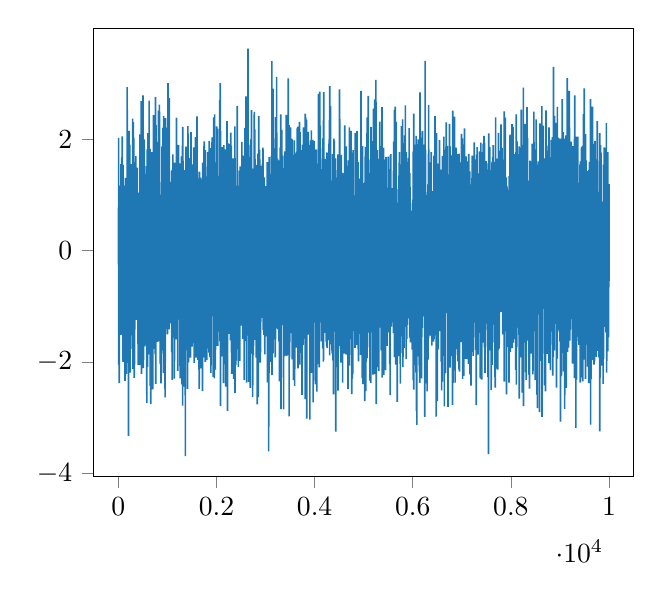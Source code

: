 % This file was created by matplotlib2tikz v0.6.17.
\begin{tikzpicture}

\definecolor{color0}{rgb}{0.122,0.467,0.706}

\begin{axis}[
xmin=-499.95, xmax=10498.95,
ymin=-4.054, ymax=3.993,
tick align=outside,
tick pos=left,
x grid style={white!69.02!black},
y grid style={white!69.02!black}
]
\addplot [semithick, color0, forget plot]
table {%
0 -0.246
1 0.113
2 0.775
3 0.65
4 0.054
5 2.027
6 -0.608
7 0.504
8 -2.043
9 -0.586
10 -0.755
11 -1.112
12 -0.062
13 0.933
14 0.755
15 0.063
16 -0.943
17 -0.691
18 -2.379
19 -1.302
20 0.944
21 -1.829
22 -0.03
23 0.156
24 0.157
25 -0.409
26 0.155
27 0.196
28 -1.063
29 -0.233
30 0.342
31 0.728
32 -0.861
33 -0.75
34 -1.247
35 1.169
36 -0.018
37 -0.001
38 -0.119
39 -0.23
40 -0.79
41 -0.328
42 0.672
43 -0.705
44 0.838
45 0.544
46 -1.513
47 -0.794
48 -0.69
49 0.113
50 -0.406
51 -0.853
52 -0.212
53 0.892
54 1.423
55 1.553
56 -1.013
57 -1.063
58 -1.119
59 -0.206
60 -1.507
61 -0.03
62 0.559
63 -0.6
64 0.877
65 -1.06
66 1.674
67 -0.158
68 -1.145
69 -1.298
70 0.274
71 -0.033
72 -0.259
73 0.148
74 -0.462
75 0.477
76 -0.6
77 -0.757
78 -0.801
79 2.05
80 -1.482
81 0.898
82 0.013
83 0.324
84 -0.509
85 -0.8
86 -0.473
87 -0.204
88 -1.242
89 1.095
90 -0.747
91 -1.251
92 0.281
93 -0.299
94 -1.99
95 1.119
96 1.542
97 -0.831
98 -0.508
99 0.237
100 -1.698
101 -1.045
102 -1.0
103 -1.994
104 -0.38
105 -0.191
106 0.217
107 -0.275
108 -0.146
109 -1.86
110 1.166
111 0.698
112 -0.176
113 0.311
114 0.176
115 1.085
116 0.804
117 -0.391
118 -0.258
119 -0.617
120 0.62
121 0.864
122 1.156
123 -1.417
124 -1.507
125 0.57
126 -0.231
127 -0.461
128 0.709
129 0.293
130 -0.135
131 0.677
132 -2.338
133 0.42
134 -1.563
135 -0.548
136 -2.336
137 -0.2
138 0.87
139 -0.119
140 0.439
141 -0.849
142 -0.208
143 0.946
144 -0.766
145 1.307
146 0.101
147 0.49
148 0.211
149 0.755
150 -0.522
151 -0.678
152 -0.97
153 -0.622
154 1.222
155 0.299
156 1.074
157 -1.42
158 -1.496
159 0.629
160 -0.155
161 -2.21
162 -1.121
163 -1.539
164 -0.009
165 -0.703
166 -0.291
167 0.572
168 0.25
169 0.717
170 0.731
171 -0.622
172 -1.067
173 0.062
174 -0.911
175 0.922
176 0.702
177 -0.212
178 -0.115
179 2.935
180 1.081
181 -0.799
182 0.238
183 -1.002
184 -0.229
185 1.02
186 -0.025
187 -0.8
188 -0.733
189 -1.427
190 -1.268
191 1.266
192 0.359
193 0.451
194 0.643
195 -0.35
196 0.073
197 1.085
198 -0.038
199 -2.015
200 0.821
201 0.16
202 0.624
203 -0.601
204 1.702
205 0.831
206 -3.323
207 -1.219
208 -0.172
209 0.137
210 -0.167
211 0.754
212 -0.023
213 -0.043
214 -0.023
215 1.279
216 0.152
217 -0.336
218 2.151
219 0.505
220 -0.299
221 0.055
222 -1.243
223 -0.079
224 0.194
225 0.365
226 -1.52
227 -0.243
228 -1.193
229 0.197
230 -1.112
231 1.906
232 -0.733
233 -1.593
234 -0.244
235 -0.773
236 -2.189
237 0.853
238 0.096
239 0.589
240 1.021
241 -0.037
242 -0.511
243 0.395
244 1.172
245 1.104
246 -0.725
247 -0.649
248 -1.282
249 -1.056
250 -1.593
251 -1.762
252 0.48
253 -0.754
254 0.723
255 -0.758
256 -0.12
257 -0.412
258 -0.861
259 1.45
260 -0.326
261 -1.163
262 -0.456
263 0.558
264 1.254
265 1.553
266 1.143
267 -0.609
268 0.981
269 -0.28
270 0.216
271 0.873
272 -0.291
273 0.761
274 -0.042
275 0.063
276 1.068
277 0.301
278 -0.583
279 -0.207
280 -0.334
281 -0.433
282 1.208
283 1.328
284 -0.889
285 0.724
286 0.46
287 -0.928
288 -1.29
289 -1.52
290 2.372
291 1.007
292 -0.691
293 -0.827
294 1.013
295 1.777
296 1.573
297 -2.121
298 -0.924
299 -0.42
300 0.552
301 -0.095
302 0.107
303 0.351
304 -1.379
305 2.309
306 0.132
307 1.539
308 0.047
309 0.227
310 0.234
311 -0.438
312 2.023
313 0.501
314 0.291
315 0.608
316 0.814
317 -1.039
318 -0.13
319 -0.912
320 0.099
321 -0.563
322 0.035
323 -0.421
324 -0.656
325 -2.281
326 -0.016
327 0.47
328 -0.425
329 -0.899
330 -2.04
331 -0.17
332 0.871
333 0.878
334 -0.453
335 -0.885
336 1.59
337 -1.41
338 0.225
339 -0.935
340 0.996
341 -0.381
342 -0.051
343 0.664
344 -0.476
345 0.174
346 1.43
347 0.107
348 0.799
349 0.507
350 -0.944
351 0.659
352 0.803
353 0.442
354 0.311
355 -0.948
356 -1.013
357 1.696
358 -0.66
359 0.249
360 0.336
361 1.335
362 0.015
363 0.553
364 0.162
365 0.601
366 -0.019
367 -1.242
368 -0.48
369 0.473
370 -0.829
371 -0.062
372 0.243
373 -0.179
374 -0.797
375 -0.186
376 -0.466
377 0.181
378 -0.378
379 -1.198
380 -0.243
381 -1.173
382 0.089
383 0.813
384 -0.36
385 0.188
386 1.492
387 0.856
388 0.43
389 -1.021
390 -0.562
391 -0.59
392 0.132
393 0.2
394 0.069
395 0.332
396 -1.199
397 1.012
398 -1.673
399 1.042
400 -0.688
401 -1.179
402 0.363
403 -0.061
404 0.709
405 -2.05
406 -0.672
407 -2.008
408 -0.604
409 0.209
410 -0.168
411 -1.173
412 -0.178
413 0.281
414 -0.748
415 -1.778
416 0.511
417 0.214
418 0.326
419 0.699
420 0.609
421 0.684
422 0.123
423 -0.843
424 0.222
425 -0.362
426 0.675
427 -1.009
428 -0.571
429 -0.225
430 0.203
431 0.288
432 -2.05
433 0.151
434 -1.326
435 0.721
436 0.262
437 0.331
438 2.088
439 -0.128
440 -1.039
441 -0.415
442 -0.085
443 0.491
444 -1.511
445 -0.17
446 -0.667
447 -0.939
448 -0.137
449 -0.288
450 1.551
451 1.038
452 -0.606
453 1.974
454 0.32
455 0.701
456 -1.079
457 0.424
458 0.655
459 0.792
460 0.059
461 1.177
462 0.064
463 0.516
464 -0.714
465 2.683
466 -0.054
467 -0.199
468 -0.81
469 0.883
470 0.236
471 -0.573
472 -2.211
473 0.217
474 -1.1
475 0.768
476 -1.19
477 -0.117
478 0.094
479 -0.965
480 0.098
481 -0.129
482 1.659
483 0.853
484 0.451
485 -2.082
486 -1.769
487 0.25
488 -0.521
489 -0.429
490 -1.384
491 1.043
492 -0.76
493 -0.801
494 -1.177
495 -0.294
496 0.313
497 0.514
498 -0.916
499 0.905
500 -0.364
501 -1.09
502 2.786
503 0.07
504 -0.442
505 -1.789
506 -1.282
507 0.126
508 1.527
509 -2.107
510 -2.027
511 -1.864
512 -0.069
513 -0.783
514 -1.342
515 -1.053
516 0.517
517 -1.145
518 1.209
519 -1.162
520 -1.613
521 1.448
522 -0.802
523 0.055
524 -0.707
525 1.736
526 0.566
527 0.499
528 -0.153
529 2.0
530 -0.351
531 -1.716
532 1.023
533 0.484
534 -0.342
535 -0.584
536 0.489
537 0.087
538 -0.859
539 -0.598
540 -0.001
541 0.146
542 -0.484
543 0.744
544 -0.671
545 -1.07
546 -0.111
547 1.381
548 -0.476
549 -0.238
550 0.325
551 -1.369
552 -1.041
553 -0.138
554 -1.491
555 1.153
556 0.124
557 -0.256
558 -1.69
559 -0.93
560 -0.186
561 0.402
562 0.443
563 -0.436
564 -0.375
565 -0.564
566 -0.651
567 -0.02
568 -0.153
569 -0.613
570 1.519
571 -0.028
572 -0.814
573 0.28
574 0.027
575 1.391
576 0.439
577 -0.522
578 0.826
579 -0.585
580 -2.734
581 -0.775
582 -0.919
583 1.245
584 -0.187
585 0.88
586 -0.999
587 -0.492
588 1.82
589 -0.671
590 -1.104
591 1.373
592 -1.37
593 0.746
594 -2.085
595 -1.815
596 1.12
597 -0.199
598 0.236
599 -0.035
600 0.232
601 0.292
602 2.111
603 -0.638
604 0.814
605 -0.151
606 0.703
607 0.217
608 0.855
609 -0.172
610 0.121
611 2.012
612 0.689
613 0.11
614 -1.192
615 -1.862
616 -1.678
617 -0.647
618 -0.474
619 0.33
620 -0.449
621 -0.198
622 1.012
623 0.154
624 -1.52
625 -1.329
626 2.693
627 -0.155
628 0.08
629 -0.631
630 -1.452
631 -0.017
632 0.897
633 -0.584
634 -0.878
635 -1.51
636 0.103
637 -0.763
638 -1.533
639 1.392
640 0.392
641 0.508
642 0.574
643 -1.113
644 0.265
645 1.826
646 -0.328
647 -0.638
648 0.004
649 -2.426
650 0.128
651 -2.002
652 0.207
653 -1.12
654 0.293
655 -0.854
656 0.442
657 -0.592
658 0.65
659 -0.356
660 -0.709
661 -2.752
662 -0.51
663 -0.188
664 -0.11
665 0.328
666 1.125
667 -0.222
668 -1.082
669 0.078
670 -0.806
671 -0.329
672 1.274
673 -0.152
674 0.474
675 1.685
676 0.222
677 -0.297
678 1.262
679 0.831
680 0.084
681 1.769
682 -1.915
683 0.624
684 -0.436
685 -0.869
686 -0.239
687 -1.065
688 0.074
689 -0.119
690 -2.175
691 0.64
692 -0.799
693 -0.074
694 -0.006
695 -2.15
696 0.761
697 0.129
698 0.406
699 -2.012
700 0.596
701 0.313
702 -2.488
703 -0.614
704 1.257
705 -0.766
706 -1.084
707 0.968
708 -0.993
709 0.027
710 -0.412
711 -0.012
712 -0.354
713 0.318
714 0.847
715 2.433
716 0.419
717 -0.102
718 1.176
719 -0.607
720 -1.532
721 0.699
722 -0.436
723 -0.281
724 -1.152
725 -1.763
726 -0.434
727 -0.011
728 -0.762
729 -0.945
730 -0.775
731 1.041
732 0.006
733 -1.331
734 -1.376
735 1.434
736 -0.065
737 -1.002
738 -0.068
739 0.115
740 -0.651
741 0.324
742 -0.536
743 0.862
744 1.293
745 1.013
746 -0.811
747 0.29
748 -0.131
749 1.81
750 -0.008
751 -1.856
752 -1.577
753 0.817
754 -0.837
755 2.759
756 0.159
757 0.378
758 -0.166
759 -0.26
760 -0.624
761 0.712
762 -2.391
763 1.296
764 -0.778
765 -0.629
766 2.252
767 -0.544
768 0.214
769 -1.576
770 0.144
771 -1.06
772 0.502
773 1.482
774 -1.156
775 0.618
776 -0.032
777 -0.262
778 -0.556
779 0.539
780 -0.687
781 0.574
782 1.134
783 -0.237
784 -0.461
785 0.59
786 -0.1
787 -0.756
788 0.965
789 -0.917
790 1.954
791 -0.947
792 0.476
793 -0.513
794 -0.429
795 1.271
796 -0.273
797 -0.146
798 -1.637
799 -0.258
800 1.491
801 0.703
802 -1.466
803 1.349
804 1.774
805 0.2
806 0.388
807 -1.341
808 1.172
809 -0.387
810 0.114
811 -0.229
812 -0.476
813 0.853
814 -0.944
815 -0.355
816 -0.043
817 -1.622
818 -1.024
819 2.512
820 -1.612
821 0.997
822 -0.913
823 -0.005
824 0.058
825 0.214
826 0.398
827 0.548
828 -0.216
829 -0.408
830 0.242
831 -0.586
832 -0.741
833 1.105
834 0.687
835 1.212
836 2.623
837 0.241
838 2.49
839 0.786
840 0.39
841 0.493
842 0.244
843 1.232
844 1.06
845 -0.607
846 0.821
847 -0.297
848 0.142
849 0.765
850 -0.226
851 0.186
852 0.821
853 1.007
854 -2.029
855 -0.663
856 -0.165
857 0.436
858 -0.639
859 -0.272
860 0.892
861 -0.121
862 -2.044
863 0.554
864 -0.047
865 0.822
866 -0.719
867 -0.063
868 0.471
869 -2.382
870 -0.774
871 -1.183
872 -0.677
873 -0.672
874 -0.96
875 0.292
876 -1.791
877 -0.498
878 -0.14
879 0.678
880 -0.364
881 0.41
882 -0.054
883 0.07
884 -1.033
885 -0.756
886 1.418
887 -0.292
888 1.872
889 -0.459
890 -0.644
891 0.719
892 -0.749
893 0.73
894 -0.53
895 0.018
896 -1.1
897 -1.538
898 -1.443
899 -0.737
900 0.333
901 1.478
902 0.19
903 0.599
904 1.24
905 0.362
906 -0.41
907 -1.343
908 0.723
909 0.042
910 1.012
911 2.203
912 -0.782
913 -1.845
914 0.154
915 -1.408
916 0.838
917 -0.884
918 0.137
919 -2.198
920 0.532
921 -0.052
922 0.225
923 2.42
924 -0.141
925 -0.125
926 1.239
927 1.333
928 0.988
929 0.1
930 1.119
931 -0.934
932 -0.304
933 0.13
934 0.026
935 0.611
936 -0.193
937 -1.923
938 0.227
939 0.281
940 -1.017
941 1.057
942 1.286
943 0.291
944 -0.123
945 -0.995
946 -0.045
947 -0.387
948 -1.627
949 -0.402
950 -0.776
951 -1.212
952 -2.633
953 -0.85
954 0.811
955 1.845
956 -1.523
957 -2.008
958 1.316
959 0.874
960 1.583
961 -0.052
962 2.381
963 -0.467
964 0.947
965 -0.419
966 0.206
967 0.119
968 0.927
969 -0.12
970 -0.418
971 -0.169
972 -0.031
973 -0.85
974 -1.407
975 1.024
976 0.168
977 1.128
978 2.025
979 0.64
980 -1.036
981 0.302
982 0.373
983 -0.569
984 0.034
985 0.236
986 -0.757
987 0.732
988 1.249
989 -0.727
990 0.68
991 -0.425
992 0.931
993 2.21
994 1.438
995 0.216
996 -1.126
997 1.157
998 2.133
999 1.309
1000 -1.288
1001 -1.503
1002 -0.379
1003 0.599
1004 -0.124
1005 -0.061
1006 -0.182
1007 -0.165
1008 0.43
1009 -0.242
1010 1.121
1011 -1.255
1012 3.009
1013 -0.484
1014 -1.289
1015 1.064
1016 -0.772
1017 0.218
1018 -0.657
1019 -0.856
1020 -0.4
1021 -0.934
1022 -1.212
1023 -0.504
1024 0.494
1025 0.665
1026 -0.425
1027 -0.86
1028 1.48
1029 -0.21
1030 -0.02
1031 -1.414
1032 0.684
1033 0.796
1034 0.678
1035 1.325
1036 -0.03
1037 2.739
1038 0.086
1039 0.822
1040 0.674
1041 -0.58
1042 0.041
1043 0.53
1044 -0.603
1045 0.299
1046 -1.108
1047 -1.304
1048 0.688
1049 0.735
1050 -0.531
1051 -0.963
1052 0.932
1053 0.979
1054 0.442
1055 0.231
1056 1.067
1057 -0.145
1058 0.721
1059 0.518
1060 0.041
1061 -0.17
1062 0.973
1063 -1.218
1064 1.233
1065 -0.055
1066 0.397
1067 -0.29
1068 -0.753
1069 -0.996
1070 0.116
1071 -0.792
1072 -0.74
1073 0.521
1074 1.056
1075 -0.967
1076 -0.848
1077 0.487
1078 -0.87
1079 -0.407
1080 -1.097
1081 -0.11
1082 0.567
1083 -0.495
1084 -0.223
1085 -0.893
1086 -0.47
1087 0.533
1088 -1.82
1089 1.432
1090 1.048
1091 -1.001
1092 -0.721
1093 0.309
1094 0.532
1095 -0.333
1096 1.445
1097 0.239
1098 0.087
1099 -2.317
1100 -1.516
1101 0.989
1102 0.786
1103 -1.214
1104 -1.297
1105 -0.231
1106 -0.933
1107 0.098
1108 -0.847
1109 0.149
1110 1.727
1111 0.425
1112 -1.561
1113 0.976
1114 0.846
1115 0.386
1116 -0.204
1117 -1.005
1118 0.448
1119 0.054
1120 0.587
1121 0.454
1122 -0.766
1123 0.721
1124 0.395
1125 0.268
1126 0.174
1127 0.615
1128 -1.388
1129 -0.882
1130 -0.046
1131 0.176
1132 -0.251
1133 1.134
1134 -0.062
1135 0.043
1136 0.203
1137 1.133
1138 -1.142
1139 1.285
1140 0.275
1141 -0.368
1142 -2.297
1143 -0.966
1144 1.581
1145 -0.585
1146 0.238
1147 0.465
1148 -1.411
1149 -0.898
1150 0.135
1151 -1.006
1152 0.837
1153 0.068
1154 -0.794
1155 -0.764
1156 0.76
1157 -0.637
1158 0.645
1159 0.005
1160 -0.903
1161 -0.786
1162 0.016
1163 0.26
1164 0.014
1165 0.828
1166 -0.641
1167 -0.73
1168 0.309
1169 0.757
1170 -0.952
1171 -0.359
1172 -1.591
1173 -0.344
1174 0.254
1175 -0.621
1176 0.955
1177 -0.419
1178 -0.928
1179 -0.42
1180 0.866
1181 -1.409
1182 0.226
1183 2.387
1184 0.841
1185 -0.321
1186 -0.663
1187 -0.856
1188 0.719
1189 0.216
1190 -1.128
1191 0.52
1192 -0.261
1193 -1.02
1194 0.812
1195 -0.568
1196 -0.033
1197 0.366
1198 -1.197
1199 -0.073
1200 -1.034
1201 -0.293
1202 -0.241
1203 1.125
1204 -0.883
1205 1.273
1206 -0.109
1207 0.602
1208 1.257
1209 -0.005
1210 -2.159
1211 1.38
1212 -1.121
1213 0.087
1214 0.642
1215 -0.72
1216 -1.236
1217 -0.892
1218 0.117
1219 0.207
1220 -0.491
1221 0.642
1222 -0.652
1223 -0.329
1224 -0.381
1225 0.675
1226 -1.234
1227 1.901
1228 0.077
1229 -0.72
1230 -0.149
1231 -0.598
1232 -0.824
1233 -0.834
1234 -0.968
1235 -0.192
1236 -0.88
1237 0.657
1238 1.223
1239 1.397
1240 -1.093
1241 -0.575
1242 0.844
1243 0.341
1244 0.206
1245 -0.403
1246 -0.097
1247 0.426
1248 1.35
1249 0.958
1250 0.031
1251 1.362
1252 0.388
1253 0.641
1254 0.957
1255 1.06
1256 1.569
1257 -1.712
1258 -2.29
1259 0.548
1260 0.004
1261 0.195
1262 -0.409
1263 -0.718
1264 0.34
1265 -1.876
1266 -0.803
1267 -0.234
1268 0.917
1269 -0.465
1270 1.452
1271 1.511
1272 1.076
1273 -1.169
1274 0.995
1275 0.08
1276 -0.637
1277 0.237
1278 0.638
1279 0.356
1280 0.198
1281 -0.571
1282 -1.022
1283 -1.344
1284 1.695
1285 0.023
1286 0.076
1287 1.574
1288 0.887
1289 0.648
1290 -0.006
1291 0.577
1292 1.65
1293 0.356
1294 -0.364
1295 0.491
1296 -2.401
1297 1.067
1298 -0.824
1299 0.591
1300 -2.236
1301 -1.014
1302 -0.291
1303 -0.754
1304 -0.318
1305 0.15
1306 0.012
1307 1.885
1308 -0.326
1309 -2.782
1310 0.66
1311 -0.781
1312 2.222
1313 1.212
1314 -0.487
1315 -1.035
1316 -0.829
1317 1.61
1318 -0.508
1319 -0.021
1320 -1.011
1321 -1.187
1322 -2.145
1323 -0.152
1324 0.321
1325 -0.419
1326 -0.339
1327 -1.932
1328 0.298
1329 -1.081
1330 0.163
1331 -1.76
1332 0.849
1333 0.693
1334 -0.321
1335 -0.712
1336 -0.12
1337 -0.495
1338 -0.828
1339 0.255
1340 1.444
1341 -1.012
1342 0.186
1343 -0.342
1344 -2.44
1345 -0.512
1346 -0.457
1347 -1.229
1348 -0.139
1349 0.261
1350 -0.795
1351 0.142
1352 -1.578
1353 0.218
1354 -1.038
1355 -0.639
1356 -0.829
1357 0.325
1358 0.94
1359 -0.016
1360 0.543
1361 0.548
1362 -0.113
1363 0.921
1364 -0.822
1365 -3.689
1366 1.23
1367 1.205
1368 -1.785
1369 -0.954
1370 -0.553
1371 0.577
1372 1.152
1373 1.201
1374 0.962
1375 0.23
1376 0.126
1377 1.867
1378 0.91
1379 -0.817
1380 -0.581
1381 0.858
1382 0.468
1383 -0.476
1384 -0.374
1385 0.106
1386 1.104
1387 1.676
1388 -0.091
1389 1.761
1390 -0.374
1391 0.572
1392 -0.663
1393 1.046
1394 1.33
1395 -0.646
1396 -0.751
1397 0.237
1398 -0.86
1399 0.032
1400 0.872
1401 -1.082
1402 -0.164
1403 -1.148
1404 -0.685
1405 0.705
1406 -1.758
1407 -0.332
1408 -0.146
1409 -2.48
1410 0.455
1411 0.569
1412 -1.216
1413 -0.748
1414 1.675
1415 0.75
1416 2.236
1417 -1.317
1418 2.101
1419 -0.464
1420 0.901
1421 -0.223
1422 0.371
1423 1.026
1424 0.825
1425 -1.227
1426 -1.894
1427 -0.957
1428 -0.056
1429 -2.006
1430 -1.82
1431 -0.498
1432 -0.525
1433 -0.369
1434 -0.869
1435 1.275
1436 -1.14
1437 0.457
1438 -0.705
1439 -0.422
1440 1.04
1441 -1.001
1442 0.082
1443 -0.112
1444 -0.267
1445 0.614
1446 0.693
1447 1.28
1448 -0.984
1449 -0.29
1450 0.492
1451 1.666
1452 -0.904
1453 -1.468
1454 0.751
1455 1.058
1456 -1.216
1457 -0.147
1458 0.162
1459 -0.596
1460 -0.796
1461 0.074
1462 -0.81
1463 0.255
1464 -1.255
1465 -0.402
1466 -1.495
1467 0.767
1468 0.331
1469 -0.79
1470 -1.588
1471 -1.918
1472 1.085
1473 1.084
1474 -0.175
1475 1.054
1476 0.902
1477 -1.318
1478 -1.167
1479 -0.607
1480 2.129
1481 0.257
1482 -1.337
1483 2.007
1484 1.147
1485 -0.233
1486 -0.93
1487 -1.026
1488 0.789
1489 -0.015
1490 -0.203
1491 -0.647
1492 1.22
1493 -0.668
1494 -1.114
1495 -0.301
1496 0.167
1497 -0.053
1498 0.653
1499 1.219
1500 -0.586
1501 -1.722
1502 -0.498
1503 -1.291
1504 1.036
1505 0.53
1506 -0.122
1507 1.551
1508 -0.924
1509 0.584
1510 -0.149
1511 0.379
1512 1.38
1513 0.36
1514 1.241
1515 -0.217
1516 -0.899
1517 -0.662
1518 -1.641
1519 0.014
1520 0.698
1521 -0.401
1522 -1.256
1523 0.835
1524 -0.677
1525 -0.278
1526 -0.119
1527 -0.333
1528 0.251
1529 0.731
1530 -0.352
1531 -0.134
1532 0.276
1533 1.854
1534 -1.661
1535 -0.315
1536 -0.008
1537 0.115
1538 -1.27
1539 -0.532
1540 0.204
1541 -0.115
1542 1.78
1543 0.667
1544 -2.012
1545 1.322
1546 -1.2
1547 1.175
1548 1.252
1549 1.216
1550 0.258
1551 0.82
1552 -0.388
1553 0.059
1554 -0.105
1555 0.578
1556 0.908
1557 -0.821
1558 -0.299
1559 0.948
1560 -0.647
1561 0.477
1562 -0.201
1563 -1.473
1564 0.884
1565 0.879
1566 -0.35
1567 0.444
1568 -0.611
1569 -0.448
1570 1.126
1571 0.003
1572 2.04
1573 -0.326
1574 0.938
1575 -0.695
1576 -0.654
1577 -0.475
1578 0.096
1579 0.567
1580 -0.908
1581 -1.918
1582 -1.468
1583 0.922
1584 0.723
1585 -1.014
1586 0.061
1587 0.483
1588 1.375
1589 0.466
1590 0.434
1591 0.789
1592 1.412
1593 0.372
1594 -0.187
1595 -0.548
1596 -0.928
1597 0.759
1598 0.334
1599 -0.355
1600 1.218
1601 -0.203
1602 2.412
1603 -0.091
1604 1.391
1605 -0.176
1606 0.106
1607 -0.331
1608 -0.309
1609 1.409
1610 -0.793
1611 0.781
1612 -0.634
1613 0.177
1614 -1.192
1615 0.448
1616 0.375
1617 -0.053
1618 -0.495
1619 1.024
1620 0.449
1621 -0.54
1622 -1.27
1623 -1.959
1624 -0.921
1625 -1.827
1626 -0.061
1627 -0.022
1628 -1.653
1629 0.792
1630 -1.518
1631 -0.838
1632 -0.123
1633 -0.233
1634 0.445
1635 -0.03
1636 0.047
1637 0.302
1638 -1.1
1639 -0.946
1640 1.263
1641 -0.167
1642 0.348
1643 -0.831
1644 0.082
1645 -2.479
1646 0.543
1647 -0.141
1648 1.3
1649 -2.415
1650 -0.814
1651 1.163
1652 1.417
1653 -0.254
1654 -0.391
1655 1.007
1656 0.423
1657 0.283
1658 -1.137
1659 -0.244
1660 -0.182
1661 -0.702
1662 -0.919
1663 0.001
1664 -0.059
1665 0.378
1666 -0.051
1667 -0.044
1668 -0.793
1669 -1.732
1670 -0.503
1671 0.56
1672 0.569
1673 0.465
1674 1.029
1675 0.458
1676 1.313
1677 -0.427
1678 -1.419
1679 0.619
1680 0.478
1681 0.308
1682 -1.969
1683 0.291
1684 -1.119
1685 -2.114
1686 -0.606
1687 -0.89
1688 -0.241
1689 -0.994
1690 0.28
1691 -0.438
1692 1.279
1693 0.815
1694 -1.568
1695 -0.805
1696 -0.37
1697 0.295
1698 -0.461
1699 -0.761
1700 -0.175
1701 -0.629
1702 -1.344
1703 0.076
1704 0.091
1705 -1.563
1706 -0.23
1707 -0.76
1708 -1.314
1709 -0.259
1710 -0.759
1711 0.709
1712 -0.085
1713 -1.228
1714 -0.478
1715 1.165
1716 -2.519
1717 -0.369
1718 1.582
1719 -0.451
1720 -1.904
1721 -0.913
1722 -0.272
1723 -0.212
1724 0.14
1725 -1.075
1726 1.519
1727 0.75
1728 0.685
1729 0.081
1730 -1.914
1731 0.698
1732 -0.339
1733 -0.436
1734 -0.047
1735 -0.045
1736 1.022
1737 0.028
1738 0.297
1739 0.05
1740 -0.787
1741 0.605
1742 0.013
1743 -0.956
1744 -0.737
1745 1.883
1746 -0.625
1747 1.619
1748 -1.449
1749 -1.914
1750 1.964
1751 -0.486
1752 -0.554
1753 1.136
1754 1.221
1755 0.662
1756 -0.154
1757 1.797
1758 0.897
1759 1.744
1760 0.093
1761 -1.319
1762 -0.339
1763 0.251
1764 0.025
1765 1.545
1766 0.656
1767 -0.45
1768 0.186
1769 -1.994
1770 1.803
1771 1.661
1772 -0.302
1773 0.879
1774 1.218
1775 1.515
1776 0.045
1777 0.012
1778 -0.862
1779 1.317
1780 1.335
1781 0.901
1782 0.98
1783 -0.409
1784 -0.091
1785 -1.135
1786 0.432
1787 -0.151
1788 -0.817
1789 -0.995
1790 0.353
1791 0.906
1792 0.774
1793 -0.218
1794 1.05
1795 0.223
1796 -1.83
1797 -0.776
1798 -1.481
1799 0.207
1800 -1.487
1801 -1.188
1802 -1.966
1803 -0.832
1804 -0.612
1805 0.776
1806 -0.664
1807 -1.107
1808 0.766
1809 -1.02
1810 -1.754
1811 0.277
1812 -0.324
1813 0.081
1814 0.939
1815 -0.732
1816 1.044
1817 0.208
1818 1.124
1819 1.425
1820 0.694
1821 -0.723
1822 1.772
1823 -0.888
1824 -0.872
1825 -1.313
1826 1.46
1827 -0.731
1828 0.513
1829 -0.366
1830 -0.421
1831 0.685
1832 1.708
1833 -0.819
1834 1.582
1835 1.126
1836 0.213
1837 0.92
1838 0.171
1839 -0.849
1840 1.314
1841 -0.588
1842 0.909
1843 1.029
1844 -0.051
1845 -0.902
1846 0.012
1847 -1.828
1848 1.206
1849 1.97
1850 -0.335
1851 -0.128
1852 0.476
1853 -0.608
1854 0.01
1855 -0.288
1856 -0.583
1857 -1.355
1858 1.576
1859 -0.363
1860 1.233
1861 -1.781
1862 -0.859
1863 -0.49
1864 -0.018
1865 -0.974
1866 -0.712
1867 -1.911
1868 -1.874
1869 -0.803
1870 1.842
1871 1.353
1872 -1.065
1873 -1.47
1874 0.184
1875 -1.286
1876 1.435
1877 0.512
1878 -1.485
1879 -1.558
1880 -0.93
1881 0.872
1882 0.45
1883 -0.155
1884 -0.036
1885 0.045
1886 -2.193
1887 -1.412
1888 -0.175
1889 0.658
1890 1.507
1891 0.382
1892 1.077
1893 0.991
1894 -0.264
1895 -0.671
1896 -0.986
1897 0.606
1898 0.525
1899 0.89
1900 -1.173
1901 -0.182
1902 1.067
1903 0.594
1904 1.943
1905 1.077
1906 0.101
1907 1.176
1908 -1.027
1909 0.136
1910 2.034
1911 -0.3
1912 -0.889
1913 1.398
1914 -0.382
1915 0.396
1916 -0.103
1917 1.266
1918 0.226
1919 1.311
1920 -0.666
1921 0.205
1922 1.028
1923 1.355
1924 -0.209
1925 -0.55
1926 1.367
1927 1.301
1928 0.777
1929 -0.163
1930 0.277
1931 -0.766
1932 -0.111
1933 -0.673
1934 0.38
1935 -2.265
1936 0.202
1937 0.104
1938 1.07
1939 -0.739
1940 0.623
1941 2.394
1942 -0.084
1943 -0.313
1944 0.622
1945 1.198
1946 -0.684
1947 -0.291
1948 -0.24
1949 -1.07
1950 0.143
1951 -1.429
1952 -0.581
1953 -0.142
1954 -1.039
1955 0.419
1956 -2.291
1957 0.263
1958 0.777
1959 -0.219
1960 -0.175
1961 -0.423
1962 2.447
1963 -0.957
1964 -0.984
1965 -1.262
1966 1.585
1967 0.347
1968 0.609
1969 0.884
1970 0.76
1971 -0.937
1972 1.038
1973 -2.136
1974 -0.381
1975 -0.143
1976 -0.261
1977 -0.74
1978 0.177
1979 0.552
1980 -1.774
1981 -0.11
1982 1.12
1983 -0.128
1984 -1.342
1985 0.444
1986 0.82
1987 0.126
1988 -1.707
1989 0.426
1990 0.097
1991 -0.033
1992 0.732
1993 1.276
1994 -0.012
1995 -0.6
1996 1.526
1997 -1.01
1998 0.115
1999 0.08
2000 1.452
2001 -0.25
2002 -0.932
2003 1.076
2004 -0.554
2005 2.23
2006 1.465
2007 -0.766
2008 -0.155
2009 -0.577
2010 -0.145
2011 -0.293
2012 1.064
2013 0.847
2014 0.573
2015 -0.053
2016 -1.674
2017 0.304
2018 -0.26
2019 -1.283
2020 2.187
2021 -0.236
2022 -0.102
2023 0.795
2024 -0.431
2025 -0.07
2026 -1.71
2027 -0.989
2028 0.208
2029 0.388
2030 0.107
2031 -0.0
2032 -0.545
2033 0.733
2034 -0.395
2035 0.808
2036 -0.593
2037 -0.945
2038 -0.645
2039 0.467
2040 -1.331
2041 -0.559
2042 1.342
2043 0.573
2044 1.285
2045 0.556
2046 0.093
2047 0.019
2048 0.151
2049 -1.39
2050 0.885
2051 -0.142
2052 -1.454
2053 0.583
2054 -0.63
2055 1.234
2056 -0.505
2057 -1.215
2058 -1.198
2059 -0.964
2060 -0.647
2061 1.065
2062 -0.855
2063 0.581
2064 2.702
2065 -1.097
2066 -0.059
2067 0.58
2068 -1.623
2069 0.545
2070 0.295
2071 -0.052
2072 -0.23
2073 0.014
2074 1.262
2075 3.008
2076 0.318
2077 -0.59
2078 0.69
2079 0.397
2080 -0.196
2081 -0.262
2082 2.147
2083 -2.785
2084 -0.784
2085 -0.856
2086 -0.461
2087 1.175
2088 -1.1
2089 0.076
2090 -0.257
2091 0.833
2092 -1.756
2093 1.287
2094 -0.43
2095 -0.613
2096 0.601
2097 -0.715
2098 1.629
2099 -1.088
2100 -0.298
2101 -1.12
2102 0.303
2103 1.07
2104 -0.059
2105 -1.464
2106 -0.992
2107 -0.02
2108 -1.731
2109 0.477
2110 0.662
2111 -1.279
2112 1.083
2113 -0.046
2114 -0.098
2115 -1.828
2116 0.083
2117 0.974
2118 1.859
2119 0.426
2120 -1.662
2121 -1.334
2122 -1.896
2123 -0.664
2124 0.972
2125 0.081
2126 0.484
2127 1.695
2128 -0.31
2129 -1.27
2130 0.398
2131 0.404
2132 -0.566
2133 -0.689
2134 -0.052
2135 -0.343
2136 1.34
2137 0.144
2138 -0.004
2139 -0.667
2140 -0.879
2141 -0.566
2142 -2.375
2143 -2.339
2144 0.909
2145 0.289
2146 0.497
2147 0.616
2148 0.768
2149 -0.247
2150 1.895
2151 0.893
2152 -1.137
2153 -1.576
2154 0.26
2155 0.636
2156 -0.546
2157 0.844
2158 1.407
2159 0.421
2160 -0.095
2161 0.495
2162 0.262
2163 -0.704
2164 1.554
2165 -2.038
2166 0.099
2167 -0.587
2168 -0.435
2169 -0.976
2170 -0.166
2171 -0.183
2172 -0.626
2173 -1.514
2174 -0.959
2175 -0.79
2176 -1.024
2177 0.99
2178 1.818
2179 0.55
2180 0.454
2181 -0.528
2182 -0.316
2183 -1.427
2184 -0.951
2185 -0.094
2186 -0.13
2187 0.747
2188 -2.44
2189 -0.254
2190 -0.216
2191 1.256
2192 -0.065
2193 0.047
2194 -0.615
2195 -0.808
2196 0.872
2197 1.05
2198 0.004
2199 -0.892
2200 0.872
2201 0.978
2202 1.171
2203 -0.961
2204 1.165
2205 0.911
2206 0.435
2207 -0.544
2208 0.64
2209 -1.05
2210 1.427
2211 -1.18
2212 -0.448
2213 -2.383
2214 2.327
2215 1.85
2216 0.552
2217 -0.204
2218 -0.289
2219 0.031
2220 0.275
2221 -2.28
2222 -1.074
2223 -1.337
2224 -2.876
2225 -1.333
2226 0.789
2227 1.296
2228 -0.11
2229 -0.839
2230 -1.072
2231 0.153
2232 -1.125
2233 1.928
2234 -0.311
2235 -1.267
2236 -1.24
2237 -0.406
2238 1.781
2239 -0.859
2240 -0.916
2241 -0.112
2242 1.591
2243 -0.299
2244 0.477
2245 0.806
2246 -0.614
2247 1.36
2248 -0.115
2249 -0.114
2250 0.892
2251 -1.462
2252 -0.638
2253 -0.726
2254 -1.494
2255 0.797
2256 1.165
2257 -0.511
2258 1.807
2259 -0.128
2260 1.427
2261 1.917
2262 -0.503
2263 0.317
2264 -0.34
2265 0.537
2266 -0.711
2267 0.163
2268 0.092
2269 0.8
2270 1.516
2271 1.284
2272 0.755
2273 -0.175
2274 -0.562
2275 -0.043
2276 -0.862
2277 1.574
2278 -1.155
2279 1.698
2280 0.357
2281 -0.457
2282 0.513
2283 -0.599
2284 0.414
2285 -0.783
2286 -1.61
2287 0.398
2288 0.156
2289 1.315
2290 0.623
2291 2.117
2292 0.576
2293 -0.377
2294 0.625
2295 -0.474
2296 1.263
2297 -0.306
2298 0.532
2299 0.72
2300 0.237
2301 1.887
2302 0.652
2303 0.175
2304 -0.141
2305 -1.831
2306 0.573
2307 -0.315
2308 1.508
2309 -0.54
2310 0.805
2311 0.522
2312 -2.209
2313 0.275
2314 0.893
2315 -0.084
2316 -1.575
2317 0.399
2318 -0.662
2319 -0.324
2320 0.68
2321 1.149
2322 0.552
2323 -1.843
2324 1.288
2325 -0.877
2326 -0.258
2327 -2.025
2328 -0.489
2329 -0.636
2330 0.969
2331 -0.679
2332 -0.002
2333 -0.727
2334 0.228
2335 0.388
2336 0.663
2337 0.742
2338 1.656
2339 -0.021
2340 0.524
2341 -1.397
2342 -1.755
2343 0.2
2344 -0.949
2345 -1.002
2346 -0.097
2347 -0.206
2348 -0.91
2349 -0.585
2350 1.222
2351 0.172
2352 -0.431
2353 -2.302
2354 -0.432
2355 -1.196
2356 1.129
2357 -0.78
2358 1.093
2359 -0.451
2360 0.716
2361 -0.521
2362 -1.03
2363 0.867
2364 0.231
2365 0.48
2366 -0.726
2367 0.435
2368 0.058
2369 0.653
2370 0.258
2371 0.696
2372 0.904
2373 0.519
2374 2.231
2375 -0.891
2376 1.661
2377 -2.557
2378 -1.212
2379 -0.836
2380 -0.6
2381 1.165
2382 -0.045
2383 -0.512
2384 1.105
2385 1.067
2386 -0.483
2387 0.71
2388 1.036
2389 0.075
2390 -0.311
2391 1.049
2392 -2.053
2393 1.168
2394 -0.488
2395 1.145
2396 -0.421
2397 0.18
2398 -0.862
2399 -0.877
2400 -0.782
2401 -0.175
2402 0.683
2403 0.303
2404 -1.972
2405 -1.602
2406 0.559
2407 0.132
2408 0.957
2409 1.113
2410 -1.093
2411 0.459
2412 0.294
2413 0.464
2414 -0.146
2415 0.134
2416 0.098
2417 0.761
2418 0.29
2419 -0.403
2420 1.604
2421 -0.481
2422 1.004
2423 -1.359
2424 2.599
2425 0.272
2426 1.041
2427 1.047
2428 -1.501
2429 0.792
2430 0.541
2431 -0.339
2432 0.092
2433 0.608
2434 -1.584
2435 -0.652
2436 -0.617
2437 -1.027
2438 -1.204
2439 0.344
2440 -0.406
2441 -0.732
2442 0.559
2443 0.466
2444 -0.111
2445 -2.085
2446 -0.422
2447 -0.082
2448 1.162
2449 -0.143
2450 0.749
2451 -0.601
2452 -0.585
2453 -0.638
2454 -0.86
2455 -0.471
2456 0.705
2457 -0.712
2458 -0.274
2459 -0.373
2460 1.128
2461 -0.462
2462 -0.401
2463 0.231
2464 -1.23
2465 0.671
2466 -0.675
2467 -0.275
2468 1.439
2469 0.65
2470 -0.116
2471 -1.368
2472 1.372
2473 0.226
2474 0.409
2475 -1.976
2476 0.133
2477 1.016
2478 -0.961
2479 -1.174
2480 0.522
2481 0.725
2482 0.633
2483 0.978
2484 -0.137
2485 1.512
2486 -0.375
2487 0.616
2488 -0.178
2489 0.989
2490 -0.508
2491 0.318
2492 0.206
2493 -0.667
2494 0.082
2495 -1.313
2496 -1.129
2497 0.215
2498 0.225
2499 0.655
2500 -0.993
2501 -0.148
2502 0.527
2503 -0.412
2504 0.382
2505 -0.158
2506 -0.803
2507 -0.933
2508 0.066
2509 -0.437
2510 1.375
2511 0.122
2512 0.163
2513 -0.799
2514 -1.343
2515 -1.338
2516 0.674
2517 1.951
2518 1.376
2519 0.849
2520 -0.733
2521 0.805
2522 0.328
2523 -0.888
2524 0.465
2525 -0.675
2526 -1.192
2527 -0.541
2528 0.983
2529 -0.499
2530 -0.14
2531 1.101
2532 0.088
2533 -1.582
2534 0.014
2535 -1.13
2536 -0.22
2537 -1.468
2538 0.304
2539 -0.492
2540 -1.151
2541 -1.228
2542 1.706
2543 0.85
2544 0.432
2545 -0.137
2546 0.196
2547 0.227
2548 -0.966
2549 0.784
2550 0.291
2551 0.309
2552 0.572
2553 -0.566
2554 0.199
2555 -0.826
2556 1.031
2557 1.058
2558 0.92
2559 -0.877
2560 1.191
2561 -1.256
2562 0.453
2563 -0.792
2564 -2.324
2565 -0.3
2566 -0.598
2567 0.012
2568 1.223
2569 -0.082
2570 -0.507
2571 0.422
2572 -0.897
2573 -0.554
2574 1.478
2575 -0.092
2576 -0.586
2577 1.039
2578 -0.26
2579 2.206
2580 0.374
2581 1.047
2582 0.137
2583 1.575
2584 0.036
2585 0.716
2586 0.041
2587 -0.073
2588 0.021
2589 -0.582
2590 -1.625
2591 1.16
2592 -0.117
2593 0.657
2594 1.361
2595 -1.022
2596 -0.867
2597 1.079
2598 0.592
2599 -1.175
2600 2.768
2601 0.666
2602 0.176
2603 0.474
2604 1.522
2605 -0.371
2606 1.115
2607 -0.436
2608 0.037
2609 -0.953
2610 0.79
2611 -0.155
2612 -0.241
2613 -0.262
2614 -2.367
2615 0.725
2616 0.094
2617 -0.651
2618 0.53
2619 1.242
2620 1.488
2621 -0.544
2622 -1.332
2623 0.714
2624 1.403
2625 0.244
2626 -0.512
2627 1.41
2628 0.708
2629 -0.936
2630 0.581
2631 0.276
2632 0.209
2633 2.515
2634 -0.834
2635 0.938
2636 -1.524
2637 -0.329
2638 0.211
2639 -0.334
2640 -0.398
2641 -1.132
2642 3.627
2643 -0.522
2644 -0.315
2645 -0.207
2646 1.683
2647 -0.183
2648 -0.141
2649 0.376
2650 -0.451
2651 0.053
2652 1.343
2653 -0.694
2654 0.615
2655 -0.384
2656 0.139
2657 -2.354
2658 -0.696
2659 -0.13
2660 -1.111
2661 0.94
2662 0.406
2663 0.674
2664 -0.362
2665 1.263
2666 -0.03
2667 -2.116
2668 -0.594
2669 -0.162
2670 -0.53
2671 -1.427
2672 -0.337
2673 -0.448
2674 0.205
2675 1.238
2676 0.049
2677 -0.695
2678 -1.247
2679 0.185
2680 -0.826
2681 1.372
2682 -1.183
2683 -1.348
2684 0.148
2685 0.031
2686 1.9
2687 -0.952
2688 -2.463
2689 0.573
2690 -0.061
2691 -1.527
2692 0.151
2693 -0.454
2694 -1.851
2695 -0.646
2696 -0.972
2697 1.996
2698 1.127
2699 -1.729
2700 -0.986
2701 -1.844
2702 0.748
2703 0.988
2704 0.367
2705 1.387
2706 0.965
2707 0.153
2708 0.102
2709 -0.927
2710 -0.052
2711 -0.869
2712 -0.306
2713 -0.262
2714 2.521
2715 -0.706
2716 1.549
2717 -0.033
2718 0.509
2719 -0.958
2720 1.469
2721 0.055
2722 -0.764
2723 -0.591
2724 0.397
2725 -0.966
2726 0.673
2727 -1.394
2728 0.196
2729 1.071
2730 -0.525
2731 -1.53
2732 0.002
2733 -0.675
2734 -1.094
2735 0.241
2736 0.999
2737 -2.629
2738 -0.512
2739 -0.708
2740 0.491
2741 -0.316
2742 0.495
2743 0.86
2744 1.471
2745 -0.79
2746 -0.057
2747 -0.395
2748 0.441
2749 1.003
2750 -1.877
2751 -1.763
2752 0.267
2753 -0.14
2754 0.137
2755 -1.702
2756 0.276
2757 -0.876
2758 0.483
2759 -0.574
2760 -0.809
2761 1.342
2762 0.927
2763 0.678
2764 -0.519
2765 0.533
2766 -1.244
2767 -0.107
2768 -1.601
2769 -0.35
2770 1.577
2771 2.492
2772 1.579
2773 -0.889
2774 -0.313
2775 -1.364
2776 -0.133
2777 2.111
2778 -0.619
2779 2.178
2780 -0.319
2781 1.174
2782 -0.46
2783 0.734
2784 -0.685
2785 -0.876
2786 0.961
2787 -1.478
2788 1.645
2789 0.218
2790 -0.511
2791 -0.551
2792 0.798
2793 -0.034
2794 -1.481
2795 -0.859
2796 1.467
2797 -0.463
2798 -1.221
2799 -1.242
2800 -1.378
2801 0.582
2802 -0.589
2803 1.411
2804 1.03
2805 0.225
2806 -1.498
2807 -0.296
2808 -1.918
2809 0.109
2810 0.847
2811 0.264
2812 -0.026
2813 1.537
2814 -0.377
2815 -0.983
2816 -0.681
2817 0.249
2818 1.347
2819 1.471
2820 0.276
2821 -0.504
2822 -0.693
2823 1.032
2824 0.519
2825 -0.644
2826 -1.827
2827 0.043
2828 1.1
2829 -2.758
2830 0.247
2831 -0.45
2832 0.181
2833 1.245
2834 0.356
2835 -1.051
2836 1.189
2837 -1.428
2838 -1.507
2839 0.929
2840 -0.006
2841 -0.043
2842 0.52
2843 1.741
2844 0.594
2845 -0.354
2846 1.16
2847 1.436
2848 0.202
2849 0.044
2850 0.216
2851 -1.835
2852 -2.626
2853 0.854
2854 -2.171
2855 -0.276
2856 0.334
2857 -0.708
2858 0.339
2859 -0.497
2860 0.954
2861 2.416
2862 0.658
2863 0.441
2864 0.907
2865 -0.704
2866 0.783
2867 0.971
2868 0.502
2869 -0.194
2870 -0.829
2871 -0.359
2872 0.0
2873 -0.319
2874 1.567
2875 -1.95
2876 -0.569
2877 1.811
2878 -1.274
2879 -0.929
2880 0.553
2881 -1.706
2882 -0.804
2883 1.641
2884 -1.102
2885 -0.723
2886 0.108
2887 -0.452
2888 -1.445
2889 0.004
2890 -0.167
2891 -0.996
2892 -2.008
2893 -1.225
2894 0.649
2895 -0.796
2896 -0.333
2897 -1.821
2898 0.015
2899 0.122
2900 1.049
2901 -0.099
2902 -0.415
2903 0.093
2904 -1.277
2905 1.056
2906 1.524
2907 0.294
2908 0.936
2909 0.446
2910 -0.548
2911 0.893
2912 0.937
2913 -0.563
2914 -0.507
2915 0.441
2916 -1.205
2917 1.062
2918 0.611
2919 0.991
2920 1.363
2921 -0.949
2922 0.755
2923 0.822
2924 -1.074
2925 -0.301
2926 1.254
2927 -0.087
2928 -0.517
2929 -0.177
2930 -0.028
2931 -0.115
2932 1.022
2933 1.317
2934 0.914
2935 0.022
2936 0.259
2937 1.564
2938 0.027
2939 0.751
2940 0.762
2941 -0.154
2942 0.185
2943 1.003
2944 0.162
2945 -0.734
2946 1.848
2947 -0.379
2948 1.726
2949 -0.866
2950 0.937
2951 -1.064
2952 -1.166
2953 -1.419
2954 -0.533
2955 -0.468
2956 0.013
2957 0.247
2958 1.027
2959 -0.272
2960 -0.815
2961 -1.115
2962 -0.492
2963 -0.105
2964 -0.461
2965 -0.966
2966 -1.509
2967 -0.617
2968 0.145
2969 0.261
2970 -0.308
2971 -0.781
2972 0.945
2973 -0.369
2974 0.258
2975 1.318
2976 0.591
2977 -1.092
2978 0.563
2979 -0.73
2980 -1.271
2981 -0.729
2982 0.238
2983 0.975
2984 0.545
2985 -1.861
2986 0.415
2987 0.09
2988 -0.575
2989 0.157
2990 0.298
2991 -0.371
2992 0.968
2993 -0.875
2994 -0.643
2995 0.345
2996 -1.486
2997 0.813
2998 0.86
2999 0.76
3000 -0.739
3001 0.652
3002 0.59
3003 -0.296
3004 0.342
3005 -0.573
3006 0.321
3007 1.158
3008 -0.185
3009 -0.665
3010 -0.248
3011 0.619
3012 -0.65
3013 -0.907
3014 0.549
3015 0.696
3016 0.257
3017 -0.168
3018 0.527
3019 0.07
3020 -0.054
3021 0.075
3022 -0.198
3023 0.486
3024 -1.54
3025 -0.055
3026 0.024
3027 -1.443
3028 -0.074
3029 -1.084
3030 0.074
3031 -0.814
3032 0.135
3033 1.257
3034 -0.195
3035 1.588
3036 0.266
3037 -0.393
3038 0.615
3039 -0.296
3040 -0.004
3041 -2.364
3042 -0.256
3043 0.966
3044 -1.712
3045 0.273
3046 0.906
3047 -1.132
3048 0.01
3049 -0.553
3050 -0.48
3051 -0.637
3052 0.018
3053 -1.335
3054 -0.559
3055 0.795
3056 -0.886
3057 -0.341
3058 0.144
3059 1.491
3060 0.329
3061 1.108
3062 1.232
3063 -3.602
3064 -1.452
3065 -0.65
3066 -1.214
3067 0.946
3068 1.141
3069 0.944
3070 -2.191
3071 1.515
3072 -0.053
3073 0.288
3074 1.68
3075 0.648
3076 -0.809
3077 -0.179
3078 -0.124
3079 0.192
3080 0.216
3081 -1.653
3082 0.626
3083 -0.072
3084 -0.215
3085 0.454
3086 -0.251
3087 0.319
3088 -0.543
3089 0.421
3090 -0.228
3091 -0.041
3092 1.281
3093 -0.865
3094 0.371
3095 -0.702
3096 -0.976
3097 0.953
3098 -0.895
3099 -0.904
3100 1.377
3101 0.636
3102 -0.782
3103 1.223
3104 -0.817
3105 -2.002
3106 0.537
3107 0.089
3108 1.375
3109 0.174
3110 -1.542
3111 1.236
3112 0.503
3113 0.58
3114 -1.152
3115 -0.72
3116 0.497
3117 0.11
3118 -0.649
3119 1.708
3120 1.445
3121 -0.775
3122 -0.815
3123 -0.485
3124 -0.251
3125 -1.615
3126 0.191
3127 0.416
3128 0.176
3129 3.402
3130 -2.235
3131 -1.003
3132 0.456
3133 -0.06
3134 -0.053
3135 -0.27
3136 -0.636
3137 1.299
3138 -1.83
3139 -1.646
3140 0.375
3141 0.646
3142 2.077
3143 0.081
3144 -1.297
3145 -0.354
3146 -0.157
3147 0.834
3148 2.693
3149 0.216
3150 0.86
3151 2.908
3152 0.343
3153 0.274
3154 -1.843
3155 -0.463
3156 -0.099
3157 -0.478
3158 -0.91
3159 0.757
3160 -0.595
3161 1.649
3162 -0.451
3163 0.016
3164 -0.364
3165 -0.457
3166 0.283
3167 -0.869
3168 -0.293
3169 -0.003
3170 0.022
3171 0.212
3172 -0.107
3173 -0.542
3174 -0.538
3175 -1.389
3176 1.148
3177 1.84
3178 -0.365
3179 0.883
3180 0.294
3181 1.05
3182 -0.69
3183 1.546
3184 1.562
3185 0.029
3186 -0.3
3187 0.889
3188 0.695
3189 0.578
3190 1.211
3191 -0.279
3192 -1.333
3193 -1.591
3194 0.381
3195 2.015
3196 -1.916
3197 0.037
3198 0.791
3199 1.192
3200 -1.611
3201 2.397
3202 -1.586
3203 1.821
3204 0.038
3205 0.691
3206 0.092
3207 -0.012
3208 1.597
3209 0.206
3210 -0.373
3211 1.942
3212 -0.678
3213 -0.519
3214 -0.938
3215 -0.145
3216 -0.65
3217 -0.058
3218 0.449
3219 1.319
3220 1.013
3221 -0.285
3222 -0.0
3223 0.259
3224 0.631
3225 0.481
3226 3.12
3227 -0.739
3228 0.973
3229 -1.394
3230 -0.331
3231 -0.039
3232 -0.955
3233 -0.261
3234 -1.189
3235 -0.289
3236 0.952
3237 -0.327
3238 -0.612
3239 0.426
3240 1.391
3241 -0.454
3242 0.72
3243 1.653
3244 -0.461
3245 -0.381
3246 -0.992
3247 1.552
3248 -0.142
3249 -0.303
3250 -0.13
3251 1.133
3252 0.357
3253 -0.678
3254 -1.412
3255 -0.844
3256 -0.593
3257 -1.105
3258 0.125
3259 0.764
3260 0.508
3261 -0.61
3262 0.972
3263 -1.217
3264 1.006
3265 0.668
3266 1.402
3267 0.917
3268 -1.034
3269 -0.943
3270 -0.994
3271 -0.283
3272 -0.182
3273 -0.85
3274 -1.627
3275 1.62
3276 -1.395
3277 0.914
3278 -1.041
3279 -1.497
3280 -0.439
3281 -2.346
3282 0.527
3283 1.133
3284 1.266
3285 -0.505
3286 0.58
3287 -1.536
3288 -1.306
3289 -0.901
3290 1.453
3291 0.307
3292 -1.106
3293 0.104
3294 -1.121
3295 -0.149
3296 0.527
3297 -0.663
3298 -0.49
3299 -1.47
3300 1.856
3301 -0.407
3302 -0.648
3303 -0.399
3304 -0.24
3305 0.073
3306 -0.347
3307 -1.37
3308 -0.428
3309 -0.234
3310 2.446
3311 -0.958
3312 -0.753
3313 -0.815
3314 -1.722
3315 -2.842
3316 -1.675
3317 0.608
3318 0.904
3319 0.919
3320 1.372
3321 -0.238
3322 0.297
3323 0.323
3324 -0.619
3325 -0.682
3326 0.657
3327 0.364
3328 0.461
3329 2.169
3330 -1.336
3331 1.209
3332 -0.174
3333 -0.625
3334 1.359
3335 -0.571
3336 1.601
3337 -0.014
3338 -0.866
3339 -0.913
3340 1.648
3341 -0.164
3342 -0.519
3343 -0.855
3344 -0.005
3345 1.258
3346 0.533
3347 0.696
3348 0.693
3349 0.24
3350 -0.697
3351 -1.067
3352 -0.7
3353 1.706
3354 -0.645
3355 -1.01
3356 -0.534
3357 -0.113
3358 -1.041
3359 -0.139
3360 0.556
3361 0.547
3362 0.373
3363 -0.974
3364 -0.158
3365 0.28
3366 -0.222
3367 -2.202
3368 -2.846
3369 -0.517
3370 -0.053
3371 -0.478
3372 1.168
3373 -0.201
3374 0.712
3375 0.281
3376 1.482
3377 -1.071
3378 1.09
3379 -0.535
3380 -1.138
3381 -1.891
3382 -1.653
3383 0.165
3384 0.869
3385 0.201
3386 -0.628
3387 -1.016
3388 0.609
3389 -1.385
3390 0.914
3391 0.612
3392 0.983
3393 -0.446
3394 -1.089
3395 0.762
3396 1.045
3397 1.781
3398 1.366
3399 -0.159
3400 0.162
3401 -0.476
3402 -0.077
3403 -1.816
3404 -0.27
3405 1.581
3406 1.164
3407 0.602
3408 -0.076
3409 1.663
3410 -1.774
3411 0.357
3412 -0.037
3413 -1.885
3414 -0.439
3415 -0.953
3416 0.383
3417 -1.741
3418 0.922
3419 -1.08
3420 1.249
3421 -0.888
3422 -0.293
3423 2.439
3424 -0.946
3425 -0.806
3426 0.398
3427 0.114
3428 1.893
3429 -0.426
3430 -0.971
3431 0.32
3432 2.418
3433 -0.931
3434 -0.622
3435 -1.886
3436 1.052
3437 0.173
3438 -0.229
3439 -0.702
3440 -0.808
3441 -0.595
3442 0.673
3443 -0.579
3444 -0.097
3445 -0.033
3446 -0.02
3447 1.17
3448 0.573
3449 0.191
3450 -0.469
3451 1.384
3452 -0.112
3453 -0.106
3454 0.176
3455 2.002
3456 -1.871
3457 1.151
3458 0.805
3459 -0.046
3460 0.065
3461 -0.604
3462 -0.816
3463 3.093
3464 0.189
3465 0.998
3466 0.012
3467 0.039
3468 -0.372
3469 0.288
3470 0.163
3471 0.6
3472 -0.636
3473 -0.747
3474 0.765
3475 -0.292
3476 0.908
3477 2.256
3478 0.479
3479 -0.763
3480 -2.972
3481 -0.456
3482 0.759
3483 1.31
3484 -0.586
3485 0.131
3486 -0.15
3487 -1.12
3488 -1.915
3489 1.842
3490 0.497
3491 1.85
3492 -0.724
3493 -0.166
3494 0.344
3495 -0.28
3496 -1.641
3497 0.387
3498 0.638
3499 1.176
3500 0.145
3501 1.633
3502 -0.274
3503 1.367
3504 1.753
3505 0.238
3506 -0.103
3507 2.213
3508 -0.459
3509 0.552
3510 1.505
3511 1.197
3512 0.751
3513 -0.077
3514 -0.423
3515 1.171
3516 0.401
3517 1.583
3518 -0.173
3519 -0.125
3520 -0.474
3521 1.148
3522 0.799
3523 -0.4
3524 -0.159
3525 2.01
3526 -1.471
3527 0.249
3528 -0.042
3529 -1.039
3530 1.428
3531 -1.02
3532 1.672
3533 -1.479
3534 0.774
3535 1.059
3536 0.972
3537 -0.454
3538 -0.286
3539 0.475
3540 -0.629
3541 -0.314
3542 -0.023
3543 -1.952
3544 1.999
3545 1.207
3546 -0.835
3547 -1.298
3548 -0.342
3549 -0.171
3550 1.457
3551 0.346
3552 1.297
3553 -0.726
3554 0.74
3555 -0.598
3556 -0.952
3557 -0.152
3558 0.847
3559 0.894
3560 -0.758
3561 0.512
3562 -0.242
3563 0.35
3564 1.331
3565 -0.18
3566 -0.514
3567 0.025
3568 -2.324
3569 -1.719
3570 1.713
3571 1.634
3572 1.057
3573 -0.325
3574 0.372
3575 0.212
3576 0.058
3577 0.184
3578 0.421
3579 0.122
3580 -0.206
3581 0.527
3582 -0.308
3583 -0.626
3584 -1.81
3585 1.006
3586 -0.421
3587 1.981
3588 -1.779
3589 1.539
3590 1.277
3591 -1.828
3592 1.57
3593 -2.427
3594 -0.028
3595 -0.16
3596 -0.63
3597 0.619
3598 -1.242
3599 -1.149
3600 -0.887
3601 1.086
3602 -0.219
3603 0.609
3604 -0.764
3605 1.647
3606 0.44
3607 -1.688
3608 -0.618
3609 0.075
3610 0.423
3611 -1.725
3612 1.078
3613 0.823
3614 -0.281
3615 0.618
3616 -0.299
3617 0.36
3618 0.594
3619 -0.335
3620 0.655
3621 0.226
3622 1.742
3623 1.645
3624 -0.57
3625 0.3
3626 0.966
3627 -0.149
3628 1.114
3629 -1.741
3630 0.857
3631 1.764
3632 -0.107
3633 0.543
3634 1.315
3635 -0.379
3636 -0.637
3637 -0.323
3638 1.212
3639 1.78
3640 1.457
3641 -0.582
3642 -0.533
3643 1.293
3644 2.197
3645 1.273
3646 -0.565
3647 -0.425
3648 0.067
3649 1.187
3650 -0.452
3651 -0.841
3652 1.237
3653 -0.225
3654 1.022
3655 -0.468
3656 0.511
3657 2.227
3658 -0.304
3659 0.388
3660 -2.11
3661 2.18
3662 -0.513
3663 0.89
3664 0.954
3665 2.101
3666 1.855
3667 0.98
3668 0.594
3669 -1.164
3670 -1.771
3671 -1.263
3672 -1.217
3673 0.224
3674 -1.088
3675 0.331
3676 -1.104
3677 0.018
3678 -0.766
3679 -0.513
3680 -1.43
3681 0.41
3682 -0.012
3683 -1.946
3684 -1.677
3685 0.083
3686 0.619
3687 -1.046
3688 1.578
3689 0.953
3690 -1.28
3691 1.566
3692 0.403
3693 2.312
3694 1.27
3695 0.053
3696 -0.778
3697 -0.568
3698 0.497
3699 -0.806
3700 -2.047
3701 2.126
3702 -1.127
3703 1.019
3704 -0.402
3705 0.038
3706 0.06
3707 0.883
3708 -0.229
3709 -1.832
3710 0.702
3711 -0.662
3712 0.167
3713 -1.154
3714 1.343
3715 0.777
3716 0.422
3717 0.981
3718 1.109
3719 -1.241
3720 -0.268
3721 0.062
3722 0.491
3723 0.994
3724 1.484
3725 1.293
3726 -0.506
3727 -0.507
3728 1.609
3729 -0.994
3730 -0.775
3731 0.26
3732 -0.094
3733 0.057
3734 0.402
3735 -0.738
3736 1.099
3737 1.807
3738 -0.517
3739 1.698
3740 -0.661
3741 0.368
3742 -2.594
3743 1.581
3744 0.738
3745 -1.433
3746 0.043
3747 -0.006
3748 -1.46
3749 -0.647
3750 -0.41
3751 -1.135
3752 -0.175
3753 1.9
3754 -1.18
3755 -0.538
3756 0.07
3757 -1.191
3758 1.093
3759 1.086
3760 -0.162
3761 -0.734
3762 -0.189
3763 0.026
3764 0.757
3765 -1.696
3766 0.698
3767 -0.057
3768 0.156
3769 -0.635
3770 -0.666
3771 0.477
3772 -0.341
3773 2.215
3774 -0.369
3775 -0.73
3776 0.937
3777 -1.163
3778 -1.226
3779 0.993
3780 1.267
3781 0.506
3782 0.199
3783 0.19
3784 2.178
3785 0.416
3786 1.717
3787 -0.484
3788 1.014
3789 -1.512
3790 -0.573
3791 -1.418
3792 -1.317
3793 -0.007
3794 -1.579
3795 0.282
3796 -1.287
3797 -0.8
3798 0.287
3799 0.168
3800 0.222
3801 1.006
3802 0.816
3803 0.609
3804 1.34
3805 -0.572
3806 -1.274
3807 0.398
3808 -2.665
3809 2.458
3810 -2.341
3811 0.043
3812 0.942
3813 0.086
3814 1.214
3815 -0.221
3816 0.232
3817 0.394
3818 0.253
3819 1.203
3820 2.388
3821 0.646
3822 1.468
3823 0.557
3824 0.867
3825 -1.792
3826 0.234
3827 0.954
3828 -0.292
3829 1.353
3830 -0.771
3831 1.428
3832 -0.991
3833 -0.107
3834 0.244
3835 -1.054
3836 0.894
3837 2.346
3838 0.298
3839 -0.045
3840 -3.014
3841 -0.026
3842 -0.27
3843 1.774
3844 0.412
3845 1.089
3846 0.432
3847 -0.684
3848 -0.373
3849 -1.317
3850 -1.1
3851 -0.847
3852 0.335
3853 1.196
3854 0.462
3855 1.443
3856 1.077
3857 -0.225
3858 0.106
3859 0.41
3860 -0.199
3861 0.178
3862 -0.347
3863 -1.049
3864 0.955
3865 -0.017
3866 0.502
3867 -0.699
3868 -1.505
3869 2.132
3870 -0.502
3871 1.16
3872 1.358
3873 1.549
3874 -0.935
3875 1.883
3876 -0.457
3877 0.692
3878 0.968
3879 0.335
3880 1.268
3881 -0.295
3882 0.583
3883 0.969
3884 -1.068
3885 1.9
3886 0.383
3887 -0.346
3888 -0.809
3889 -0.76
3890 0.858
3891 -0.068
3892 0.33
3893 1.528
3894 -0.907
3895 -0.525
3896 0.283
3897 -0.857
3898 0.706
3899 -0.984
3900 -0.135
3901 0.735
3902 1.03
3903 -3.032
3904 0.861
3905 0.708
3906 -0.276
3907 0.137
3908 0.422
3909 0.584
3910 -0.034
3911 0.642
3912 -1.174
3913 0.025
3914 0.769
3915 0.536
3916 -0.884
3917 -0.251
3918 0.321
3919 -0.54
3920 -1.516
3921 -1.721
3922 1.982
3923 -1.394
3924 -0.956
3925 0.201
3926 -1.54
3927 -0.537
3928 0.049
3929 -0.743
3930 0.274
3931 -0.516
3932 0.187
3933 2.158
3934 -0.084
3935 0.1
3936 1.307
3937 -0.377
3938 -0.059
3939 1.165
3940 -1.208
3941 0.222
3942 -2.195
3943 -0.121
3944 0.229
3945 1.398
3946 0.359
3947 -1.89
3948 0.123
3949 -1.023
3950 -1.447
3951 -0.704
3952 -0.222
3953 0.525
3954 -0.031
3955 -0.895
3956 0.053
3957 -1.081
3958 -0.483
3959 -0.248
3960 -0.878
3961 -0.668
3962 -1.622
3963 1.991
3964 -0.013
3965 0.372
3966 1.604
3967 0.319
3968 0.269
3969 1.66
3970 -2.721
3971 -0.647
3972 -0.138
3973 -0.912
3974 -0.256
3975 -0.35
3976 -0.029
3977 0.134
3978 0.915
3979 1.126
3980 -0.332
3981 1.078
3982 1.053
3983 0.038
3984 -0.002
3985 -0.022
3986 0.857
3987 1.966
3988 0.642
3989 1.308
3990 0.141
3991 0.026
3992 0.392
3993 -1.053
3994 -1.264
3995 -0.497
3996 -1.099
3997 0.221
3998 -1.29
3999 -0.912
4000 -0.108
4001 -0.79
4002 1.536
4003 -0.477
4004 -0.285
4005 -0.101
4006 0.219
4007 1.811
4008 1.198
4009 0.607
4010 -1.206
4011 1.027
4012 -0.545
4013 -0.63
4014 -0.349
4015 0.158
4016 0.719
4017 -1.456
4018 -2.4
4019 -0.002
4020 0.545
4021 -0.297
4022 -0.406
4023 -0.047
4024 -0.201
4025 1.439
4026 -0.569
4027 0.296
4028 -0.02
4029 1.17
4030 0.382
4031 1.515
4032 -2.109
4033 -1.299
4034 1.817
4035 0.808
4036 0.999
4037 1.36
4038 1.343
4039 1.106
4040 -0.533
4041 -0.771
4042 -0.437
4043 -0.915
4044 0.47
4045 -2.53
4046 0.651
4047 -0.19
4048 0.169
4049 -0.41
4050 0.156
4051 1.245
4052 -0.022
4053 0.378
4054 -0.905
4055 -1.491
4056 -0.536
4057 -0.794
4058 -1.471
4059 0.959
4060 1.481
4061 0.124
4062 -0.738
4063 -2.032
4064 0.283
4065 -0.294
4066 -0.297
4067 0.867
4068 0.899
4069 1.561
4070 -0.535
4071 -0.559
4072 1.11
4073 -1.371
4074 -0.95
4075 -0.578
4076 -0.543
4077 -1.294
4078 0.338
4079 -1.227
4080 2.814
4081 -0.483
4082 0.322
4083 -0.36
4084 -0.62
4085 0.226
4086 0.03
4087 -0.292
4088 -0.105
4089 -0.911
4090 -0.476
4091 -0.741
4092 -1.329
4093 0.977
4094 -1.937
4095 -2.092
4096 -0.554
4097 0.237
4098 0.103
4099 -0.027
4100 0.558
4101 -0.068
4102 -0.87
4103 -0.779
4104 0.655
4105 2.856
4106 -0.253
4107 -0.528
4108 -0.609
4109 0.112
4110 0.918
4111 -0.584
4112 0.484
4113 -0.38
4114 0.343
4115 -0.658
4116 0.265
4117 2.247
4118 0.712
4119 -0.409
4120 0.28
4121 1.653
4122 -0.194
4123 1.351
4124 1.168
4125 -0.484
4126 0.225
4127 -0.016
4128 -1.106
4129 0.2
4130 -0.399
4131 -0.958
4132 1.463
4133 -0.221
4134 -1.288
4135 -0.284
4136 -1.276
4137 -0.648
4138 -1.377
4139 -1.627
4140 0.836
4141 -1.009
4142 0.713
4143 0.745
4144 -0.266
4145 0.551
4146 -0.197
4147 0.989
4148 0.249
4149 0.67
4150 -0.859
4151 -0.42
4152 0.052
4153 -0.606
4154 0.963
4155 1.39
4156 0.137
4157 -1.043
4158 0.05
4159 -1.151
4160 -0.345
4161 -0.455
4162 -1.485
4163 -1.387
4164 0.534
4165 1.84
4166 0.436
4167 -1.754
4168 1.306
4169 0.65
4170 0.18
4171 2.018
4172 1.403
4173 -0.303
4174 -0.395
4175 0.287
4176 -0.279
4177 -0.192
4178 -0.837
4179 -1.991
4180 2.34
4181 -0.19
4182 -1.958
4183 0.804
4184 0.933
4185 2.847
4186 0.392
4187 -0.16
4188 -1.081
4189 0.642
4190 -0.206
4191 -0.143
4192 -1.456
4193 -1.255
4194 0.269
4195 1.225
4196 -0.35
4197 -0.163
4198 -0.2
4199 0.146
4200 -0.983
4201 -0.696
4202 -1.475
4203 1.225
4204 0.617
4205 -0.249
4206 1.292
4207 0.496
4208 -0.253
4209 0.572
4210 -0.498
4211 0.255
4212 0.014
4213 -0.124
4214 -0.179
4215 -0.052
4216 0.823
4217 -0.265
4218 0.621
4219 1.141
4220 0.716
4221 1.152
4222 0.417
4223 0.937
4224 0.199
4225 1.649
4226 0.686
4227 -0.178
4228 -0.795
4229 -0.711
4230 1.127
4231 0.615
4232 -1.349
4233 1.469
4234 -0.097
4235 -1.631
4236 -0.579
4237 -1.165
4238 0.263
4239 0.479
4240 0.125
4241 0.064
4242 -0.874
4243 0.402
4244 -1.717
4245 -1.076
4246 0.067
4247 1.222
4248 -1.271
4249 0.347
4250 1.765
4251 -0.086
4252 0.067
4253 -0.025
4254 -1.747
4255 0.426
4256 -0.135
4257 -0.117
4258 0.772
4259 0.75
4260 -0.792
4261 -0.029
4262 0.288
4263 -1.249
4264 0.233
4265 -0.495
4266 -0.684
4267 -0.911
4268 -0.753
4269 -1.605
4270 -1.393
4271 0.437
4272 -0.148
4273 -0.1
4274 -0.165
4275 1.263
4276 -0.327
4277 0.254
4278 1.209
4279 -0.926
4280 1.118
4281 -0.83
4282 1.749
4283 0.109
4284 0.052
4285 -0.046
4286 -1.014
4287 -0.96
4288 -1.342
4289 -0.021
4290 -0.03
4291 -1.206
4292 1.923
4293 -0.051
4294 0.663
4295 0.715
4296 -1.591
4297 -1.311
4298 1.998
4299 0.501
4300 2.344
4301 -1.264
4302 0.384
4303 0.509
4304 -1.197
4305 0.679
4306 -1.88
4307 -0.134
4308 2.955
4309 -0.578
4310 1.206
4311 0.595
4312 -0.179
4313 0.198
4314 0.117
4315 0.04
4316 -0.459
4317 -0.77
4318 1.473
4319 -0.438
4320 -0.157
4321 -0.429
4322 2.596
4323 -0.261
4324 -1.579
4325 1.182
4326 0.062
4327 -0.529
4328 -0.304
4329 0.416
4330 -0.864
4331 -0.087
4332 -1.211
4333 -0.473
4334 -0.046
4335 -1.535
4336 0.663
4337 0.605
4338 -0.744
4339 0.224
4340 -0.783
4341 1.012
4342 -0.919
4343 -0.466
4344 -1.682
4345 0.144
4346 -1.165
4347 1.256
4348 -0.599
4349 0.938
4350 -0.688
4351 1.212
4352 -1.789
4353 -1.031
4354 -0.282
4355 0.151
4356 -0.37
4357 -0.851
4358 -1.334
4359 -1.846
4360 -1.776
4361 -1.09
4362 -1.729
4363 -0.867
4364 -1.29
4365 -0.135
4366 0.085
4367 0.002
4368 1.734
4369 0.156
4370 0.85
4371 -1.97
4372 -0.738
4373 1.327
4374 0.872
4375 -0.715
4376 -1.171
4377 0.364
4378 0.556
4379 -1.099
4380 -0.434
4381 -1.167
4382 0.735
4383 -2.579
4384 0.132
4385 0.018
4386 -0.238
4387 0.174
4388 -0.406
4389 1.167
4390 1.15
4391 0.605
4392 2.012
4393 -0.076
4394 1.91
4395 1.75
4396 1.163
4397 0.573
4398 -1.451
4399 1.186
4400 -0.358
4401 -1.374
4402 1.979
4403 0.46
4404 0.589
4405 -0.396
4406 -0.219
4407 -1.432
4408 1.158
4409 -0.789
4410 0.206
4411 0.201
4412 0.555
4413 -0.595
4414 0.471
4415 0.811
4416 0.755
4417 0.393
4418 -0.647
4419 -0.545
4420 -0.451
4421 0.339
4422 1.145
4423 -1.069
4424 -0.818
4425 -0.66
4426 -1.24
4427 0.094
4428 1.657
4429 -2.29
4430 0.02
4431 0.314
4432 -3.247
4433 -1.259
4434 -0.423
4435 -0.504
4436 -0.285
4437 0.798
4438 -0.463
4439 -0.612
4440 -1.442
4441 0.056
4442 0.559
4443 0.407
4444 -0.289
4445 -0.463
4446 -1.002
4447 -1.426
4448 -0.953
4449 0.423
4450 -0.507
4451 0.903
4452 -0.003
4453 -0.413
4454 0.823
4455 0.745
4456 1.16
4457 -0.981
4458 1.311
4459 0.449
4460 -0.161
4461 -2.091
4462 1.133
4463 -0.009
4464 0.916
4465 0.054
4466 -0.454
4467 -0.717
4468 -0.121
4469 -0.786
4470 1.446
4471 -0.781
4472 0.918
4473 -0.618
4474 0.157
4475 -2.511
4476 1.731
4477 0.728
4478 -1.303
4479 0.41
4480 1.259
4481 1.111
4482 0.288
4483 1.583
4484 1.418
4485 0.202
4486 0.22
4487 0.786
4488 1.132
4489 -0.253
4490 1.497
4491 0.003
4492 1.249
4493 0.505
4494 0.037
4495 1.078
4496 1.171
4497 0.618
4498 0.269
4499 -0.595
4500 -0.981
4501 -1.028
4502 -1.166
4503 -0.326
4504 1.011
4505 -1.708
4506 -0.706
4507 2.896
4508 -0.643
4509 -1.449
4510 -0.354
4511 2.362
4512 0.108
4513 -0.332
4514 0.553
4515 0.218
4516 0.438
4517 -1.173
4518 0.86
4519 -1.461
4520 0.816
4521 -0.548
4522 -0.127
4523 -0.202
4524 0.103
4525 0.41
4526 1.182
4527 -1.762
4528 0.691
4529 1.177
4530 -0.822
4531 0.252
4532 0.032
4533 1.36
4534 -2.007
4535 -0.061
4536 0.535
4537 0.476
4538 -0.941
4539 0.694
4540 1.467
4541 0.03
4542 -0.249
4543 -0.582
4544 1.719
4545 0.047
4546 -0.457
4547 0.538
4548 0.479
4549 0.211
4550 -0.671
4551 -1.06
4552 0.652
4553 0.114
4554 -1.007
4555 0.233
4556 -1.746
4557 -0.882
4558 0.855
4559 -0.98
4560 -1.149
4561 -1.174
4562 -0.187
4563 -0.995
4564 0.876
4565 -1.046
4566 -0.572
4567 1.398
4568 -0.149
4569 0.158
4570 -1.295
4571 -2.368
4572 -0.503
4573 0.582
4574 -1.583
4575 0.346
4576 -0.584
4577 -1.028
4578 0.487
4579 -0.68
4580 -0.744
4581 -1.421
4582 -1.395
4583 0.375
4584 0.555
4585 -0.254
4586 -0.335
4587 0.133
4588 -0.651
4589 -1.515
4590 -0.229
4591 0.227
4592 0.199
4593 0.96
4594 0.384
4595 -0.863
4596 -0.907
4597 1.388
4598 0.636
4599 -0.57
4600 0.744
4601 -1.575
4602 -1.001
4603 0.922
4604 1.358
4605 -1.132
4606 0.283
4607 0.194
4608 -1.849
4609 -0.143
4610 0.612
4611 -0.366
4612 -1.57
4613 0.284
4614 2.249
4615 0.562
4616 0.56
4617 0.713
4618 0.294
4619 0.455
4620 1.391
4621 0.232
4622 0.664
4623 -1.646
4624 -0.733
4625 -1.594
4626 0.453
4627 -0.312
4628 1.058
4629 -1.464
4630 0.202
4631 0.346
4632 -0.481
4633 0.646
4634 -1.359
4635 -1.455
4636 0.669
4637 -0.229
4638 -0.89
4639 0.83
4640 -1.012
4641 1.005
4642 -0.209
4643 0.014
4644 -1.865
4645 1.297
4646 1.873
4647 -0.821
4648 -0.147
4649 0.106
4650 -0.359
4651 -0.096
4652 -0.846
4653 0.498
4654 -1.824
4655 0.969
4656 0.23
4657 -1.124
4658 -0.74
4659 0.399
4660 0.385
4661 0.828
4662 -0.977
4663 0.097
4664 0.26
4665 0.85
4666 -0.256
4667 -1.523
4668 0.201
4669 0.18
4670 0.489
4671 0.016
4672 0.456
4673 -0.267
4674 0.7
4675 0.158
4676 -0.734
4677 0.43
4678 0.725
4679 -2.486
4680 -0.738
4681 -0.525
4682 -0.035
4683 -1.24
4684 -0.762
4685 -1.157
4686 1.097
4687 1.62
4688 -0.576
4689 0.929
4690 -0.479
4691 0.914
4692 -1.277
4693 -1.529
4694 -0.568
4695 -0.359
4696 0.432
4697 -0.804
4698 0.217
4699 -1.464
4700 -0.792
4701 0.258
4702 0.415
4703 -0.993
4704 0.539
4705 -0.465
4706 0.248
4707 -2.061
4708 2.213
4709 0.619
4710 -0.962
4711 -0.015
4712 -1.155
4713 0.094
4714 -0.851
4715 0.989
4716 1.337
4717 1.419
4718 -0.041
4719 -0.227
4720 0.673
4721 -1.018
4722 -0.306
4723 -1.302
4724 1.177
4725 -0.249
4726 0.696
4727 1.014
4728 0.197
4729 -0.695
4730 -0.649
4731 -0.423
4732 -0.667
4733 -0.005
4734 0.095
4735 -0.769
4736 -0.767
4737 0.345
4738 0.425
4739 0.232
4740 -0.683
4741 2.152
4742 -1.588
4743 -0.322
4744 -1.119
4745 -0.927
4746 -0.05
4747 0.309
4748 0.437
4749 -0.681
4750 0.327
4751 0.28
4752 -1.872
4753 -0.529
4754 0.923
4755 -2.574
4756 -1.085
4757 -1.059
4758 0.521
4759 -1.03
4760 0.96
4761 -1.614
4762 0.896
4763 0.466
4764 -0.42
4765 -0.301
4766 0.615
4767 0.758
4768 -1.84
4769 1.383
4770 -2.295
4771 0.134
4772 -0.127
4773 -0.037
4774 0.073
4775 -0.001
4776 -0.136
4777 0.204
4778 -2.217
4779 0.868
4780 -0.485
4781 -0.438
4782 1.761
4783 -0.003
4784 1.185
4785 1.804
4786 -0.005
4787 -1.253
4788 -0.541
4789 -0.597
4790 -0.986
4791 0.344
4792 -0.2
4793 -0.858
4794 -0.35
4795 -0.258
4796 0.871
4797 -0.393
4798 -0.32
4799 0.374
4800 -1.071
4801 0.901
4802 0.103
4803 -0.139
4804 0.058
4805 0.7
4806 -0.087
4807 0.803
4808 0.474
4809 -0.959
4810 0.401
4811 0.319
4812 -1.445
4813 -1.12
4814 0.036
4815 -0.7
4816 0.334
4817 -0.339
4818 0.659
4819 -0.703
4820 -1.579
4821 0.378
4822 -1.743
4823 0.771
4824 -0.029
4825 -0.695
4826 -0.747
4827 -1.444
4828 1.018
4829 2.113
4830 0.091
4831 0.168
4832 0.611
4833 -0.192
4834 -0.257
4835 0.686
4836 -0.166
4837 -0.509
4838 -0.843
4839 0.183
4840 -0.282
4841 0.549
4842 -0.643
4843 0.83
4844 -0.051
4845 1.248
4846 -0.452
4847 1.479
4848 0.925
4849 0.452
4850 -1.368
4851 0.026
4852 0.212
4853 0.43
4854 0.041
4855 -0.346
4856 -1.691
4857 0.419
4858 -0.005
4859 -0.693
4860 0.779
4861 -0.108
4862 2.146
4863 0.621
4864 -1.618
4865 0.832
4866 0.481
4867 0.171
4868 1.459
4869 0.218
4870 -0.271
4871 -0.468
4872 1.572
4873 0.55
4874 -0.766
4875 0.059
4876 0.554
4877 0.449
4878 0.612
4879 -0.827
4880 0.209
4881 0.17
4882 0.478
4883 1.329
4884 -0.741
4885 -0.443
4886 0.633
4887 -1.099
4888 -1.767
4889 -0.291
4890 -0.017
4891 -1.684
4892 1.588
4893 -0.168
4894 0.455
4895 -1.986
4896 0.656
4897 0.356
4898 -0.952
4899 -0.42
4900 1.109
4901 -0.861
4902 0.273
4903 0.473
4904 0.758
4905 0.401
4906 -1.39
4907 -0.129
4908 1.292
4909 -1.084
4910 1.024
4911 -0.217
4912 -0.344
4913 -0.906
4914 0.053
4915 -0.269
4916 1.188
4917 0.611
4918 -0.832
4919 0.734
4920 -0.744
4921 1.264
4922 -1.495
4923 1.115
4924 -0.391
4925 -0.251
4926 -0.223
4927 -0.056
4928 -0.174
4929 -0.278
4930 -0.549
4931 -0.536
4932 -0.858
4933 0.752
4934 1.193
4935 0.281
4936 -0.324
4937 -1.628
4938 -0.63
4939 -1.868
4940 -1.013
4941 -0.284
4942 -0.435
4943 0.385
4944 -1.187
4945 2.869
4946 0.493
4947 -0.087
4948 -0.504
4949 0.273
4950 1.181
4951 -0.56
4952 0.429
4953 -0.219
4954 0.543
4955 -0.464
4956 1.262
4957 0.452
4958 0.439
4959 0.655
4960 0.014
4961 -0.194
4962 1.359
4963 0.586
4964 0.916
4965 1.27
4966 -0.272
4967 -0.786
4968 -0.183
4969 -0.045
4970 1.122
4971 -2.285
4972 -0.949
4973 -1.101
4974 0.069
4975 0.075
4976 1.876
4977 -1.459
4978 -0.088
4979 0.513
4980 -1.177
4981 0.62
4982 -1.565
4983 0.976
4984 1.184
4985 -2.088
4986 -2.395
4987 0.501
4988 -0.14
4989 -0.075
4990 -0.07
4991 -0.391
4992 0.272
4993 0.788
4994 0.86
4995 0.48
4996 0.143
4997 0.662
4998 -0.032
4999 -0.484
5000 0.392
5001 -0.849
5002 0.875
5003 0.445
5004 -0.049
5005 -2.209
5006 -1.439
5007 0.667
5008 -1.077
5009 -0.59
5010 1.138
5011 -0.763
5012 1.211
5013 -0.648
5014 -0.24
5015 -0.453
5016 0.768
5017 0.276
5018 0.108
5019 -0.353
5020 -0.248
5021 -2.7
5022 0.46
5023 -1.192
5024 1.225
5025 -0.959
5026 -0.494
5027 0.584
5028 -0.777
5029 1.595
5030 -0.714
5031 -0.274
5032 0.581
5033 1.689
5034 0.523
5035 1.865
5036 -0.382
5037 -0.999
5038 -1.265
5039 1.453
5040 -0.042
5041 -1.103
5042 -0.366
5043 -1.602
5044 -0.836
5045 -2.522
5046 1.068
5047 -1.496
5048 -0.47
5049 1.638
5050 0.928
5051 -1.991
5052 -1.186
5053 0.174
5054 -0.357
5055 -0.185
5056 0.413
5057 0.786
5058 0.107
5059 0.162
5060 -0.689
5061 0.656
5062 1.244
5063 -0.782
5064 0.824
5065 2.112
5066 0.319
5067 -1.196
5068 -0.197
5069 -0.45
5070 -1.926
5071 2.394
5072 -0.807
5073 0.909
5074 1.73
5075 0.65
5076 -1.376
5077 1.364
5078 1.908
5079 -0.374
5080 0.452
5081 -1.098
5082 0.754
5083 0.161
5084 0.059
5085 0.122
5086 1.325
5087 -1.361
5088 0.951
5089 0.623
5090 -0.838
5091 -0.688
5092 2.78
5093 -0.899
5094 -0.355
5095 1.868
5096 0.917
5097 -0.548
5098 0.033
5099 -1.469
5100 -0.799
5101 -0.666
5102 -1.207
5103 -0.004
5104 0.005
5105 -0.451
5106 1.149
5107 0.755
5108 -0.146
5109 0.327
5110 1.329
5111 1.113
5112 -0.155
5113 -0.759
5114 0.462
5115 -1.257
5116 1.39
5117 0.399
5118 -0.283
5119 -1.734
5120 0.331
5121 -0.206
5122 -1.367
5123 -0.15
5124 0.865
5125 -0.998
5126 -2.333
5127 -0.407
5128 -0.823
5129 0.528
5130 1.227
5131 -1.327
5132 -0.168
5133 0.254
5134 -1.169
5135 -1.239
5136 -1.691
5137 1.633
5138 0.166
5139 -0.175
5140 -0.605
5141 0.198
5142 -0.445
5143 -2.371
5144 -1.577
5145 0.281
5146 0.128
5147 1.989
5148 2.221
5149 -0.72
5150 1.768
5151 0.421
5152 -0.414
5153 0.709
5154 -0.394
5155 0.98
5156 -0.131
5157 -0.915
5158 -0.531
5159 -0.359
5160 -0.314
5161 -1.467
5162 0.147
5163 0.277
5164 -0.552
5165 -0.604
5166 -1.117
5167 -0.458
5168 0.811
5169 -0.199
5170 -1.33
5171 0.184
5172 0.596
5173 0.208
5174 -0.354
5175 1.109
5176 0.696
5177 -1.033
5178 -0.481
5179 0.419
5180 -0.127
5181 -0.501
5182 -0.24
5183 -0.116
5184 1.119
5185 -0.37
5186 0.363
5187 1.968
5188 -0.928
5189 0.012
5190 -2.224
5191 0.504
5192 -0.177
5193 -1.075
5194 1.648
5195 1.201
5196 0.129
5197 2.551
5198 -0.002
5199 0.075
5200 -0.488
5201 0.441
5202 -0.657
5203 0.207
5204 -0.926
5205 0.799
5206 0.386
5207 -0.473
5208 0.279
5209 0.818
5210 0.373
5211 0.756
5212 0.141
5213 0.247
5214 -0.972
5215 -0.516
5216 -1.096
5217 -0.41
5218 -0.456
5219 1.597
5220 0.621
5221 0.223
5222 -2.217
5223 2.714
5224 -0.428
5225 -0.68
5226 0.296
5227 -0.837
5228 -0.921
5229 1.877
5230 0.859
5231 1.493
5232 0.712
5233 -1.611
5234 -0.975
5235 0.543
5236 0.168
5237 -0.123
5238 -1.972
5239 -0.719
5240 1.007
5241 -0.337
5242 0.809
5243 0.341
5244 -0.647
5245 -1.347
5246 0.195
5247 0.594
5248 0.009
5249 3.064
5250 0.018
5251 -1.341
5252 -0.33
5253 -0.29
5254 -0.987
5255 -2.755
5256 0.847
5257 0.615
5258 0.556
5259 -0.172
5260 -0.813
5261 -0.551
5262 1.527
5263 0.125
5264 -0.813
5265 0.469
5266 0.492
5267 -1.328
5268 0.076
5269 0.288
5270 1.369
5271 -0.836
5272 -0.292
5273 -0.283
5274 0.124
5275 1.805
5276 -0.958
5277 -0.782
5278 0.378
5279 -0.624
5280 0.399
5281 0.448
5282 -0.397
5283 -1.259
5284 0.37
5285 0.331
5286 1.205
5287 1.386
5288 -0.722
5289 0.376
5290 -0.292
5291 0.121
5292 -2.09
5293 0.196
5294 1.146
5295 0.249
5296 0.55
5297 1.49
5298 -1.244
5299 1.236
5300 1.649
5301 -1.19
5302 -0.837
5303 -0.2
5304 -0.892
5305 1.48
5306 -2.163
5307 0.173
5308 0.059
5309 -1.054
5310 0.205
5311 1.428
5312 0.124
5313 -1.223
5314 1.124
5315 0.154
5316 0.33
5317 -0.685
5318 -0.568
5319 0.442
5320 0.269
5321 -0.311
5322 -0.7
5323 0.461
5324 -1.269
5325 -0.559
5326 -0.341
5327 -0.155
5328 2.315
5329 1.024
5330 0.094
5331 0.088
5332 1.324
5333 0.432
5334 0.209
5335 -0.436
5336 -0.256
5337 1.625
5338 -1.38
5339 0.475
5340 1.291
5341 -1.134
5342 0.572
5343 0.32
5344 -0.188
5345 -0.845
5346 -0.175
5347 -0.8
5348 -0.366
5349 1.019
5350 1.875
5351 1.28
5352 0.76
5353 -0.665
5354 -0.427
5355 0.029
5356 0.354
5357 -1.788
5358 -0.844
5359 1.793
5360 -0.752
5361 0.793
5362 -1.614
5363 0.857
5364 -0.958
5365 0.859
5366 -0.516
5367 -0.444
5368 -0.418
5369 1.548
5370 0.806
5371 -0.037
5372 0.807
5373 1.421
5374 2.576
5375 -2.278
5376 -0.218
5377 1.288
5378 0.583
5379 -0.563
5380 -0.183
5381 -0.294
5382 1.226
5383 -0.153
5384 1.784
5385 0.712
5386 1.166
5387 -0.27
5388 -0.837
5389 -0.579
5390 0.575
5391 1.586
5392 -0.155
5393 0.18
5394 0.226
5395 -0.541
5396 0.402
5397 -0.145
5398 0.121
5399 1.309
5400 -0.292
5401 0.936
5402 -0.761
5403 -0.164
5404 0.056
5405 1.85
5406 -1.373
5407 -0.3
5408 -2.233
5409 0.486
5410 -1.859
5411 0.017
5412 -1.183
5413 0.419
5414 1.234
5415 0.758
5416 -1.265
5417 -0.376
5418 -1.926
5419 -1.36
5420 -0.062
5421 -0.602
5422 -1.624
5423 -0.711
5424 -1.773
5425 0.06
5426 1.426
5427 -1.036
5428 -0.055
5429 -0.221
5430 -1.01
5431 -1.165
5432 0.39
5433 0.945
5434 0.634
5435 -0.885
5436 1.633
5437 0.844
5438 0.311
5439 1.145
5440 0.692
5441 -1.237
5442 -0.122
5443 -1.283
5444 0.625
5445 -2.142
5446 -0.322
5447 0.155
5448 -0.006
5449 0.888
5450 -1.365
5451 1.149
5452 0.915
5453 0.024
5454 0.299
5455 1.678
5456 0.155
5457 -0.744
5458 -0.346
5459 -1.163
5460 -0.094
5461 -0.181
5462 -0.173
5463 -0.191
5464 0.235
5465 -0.285
5466 -1.397
5467 0.184
5468 0.166
5469 0.32
5470 0.747
5471 0.288
5472 -0.591
5473 -0.12
5474 -1.708
5475 0.63
5476 0.142
5477 -0.445
5478 0.275
5479 0.551
5480 -0.561
5481 0.626
5482 0.112
5483 0.048
5484 -1.291
5485 0.675
5486 0.713
5487 0.344
5488 1.131
5489 -0.706
5490 -1.191
5491 -0.142
5492 0.418
5493 -0.292
5494 -0.609
5495 -0.374
5496 -0.638
5497 -1.125
5498 0.628
5499 0.537
5500 -1.468
5501 1.69
5502 -0.329
5503 0.211
5504 0.29
5505 -1.025
5506 0.486
5507 0.275
5508 0.297
5509 -1.389
5510 -0.748
5511 0.749
5512 -1.354
5513 0.603
5514 0.977
5515 -0.415
5516 0.956
5517 -1.215
5518 -0.181
5519 0.436
5520 0.073
5521 0.357
5522 -0.697
5523 -1.365
5524 0.436
5525 -0.699
5526 0.269
5527 -0.29
5528 1.164
5529 0.662
5530 0.707
5531 -2.034
5532 -1.867
5533 0.382
5534 0.316
5535 0.07
5536 -1.323
5537 -0.422
5538 -2.591
5539 0.074
5540 0.958
5541 0.082
5542 0.136
5543 1.719
5544 -0.432
5545 -0.243
5546 0.095
5547 0.327
5548 -0.462
5549 0.57
5550 -0.524
5551 -0.75
5552 0.153
5553 -1.016
5554 1.733
5555 -0.536
5556 -1.28
5557 -0.426
5558 -0.624
5559 1.017
5560 -1.364
5561 0.578
5562 0.23
5563 -0.194
5564 -0.541
5565 0.883
5566 0.149
5567 0.517
5568 -0.142
5569 0.133
5570 -1.277
5571 0.163
5572 -0.095
5573 0.627
5574 0.577
5575 0.464
5576 -1.285
5577 0.586
5578 -0.844
5579 -0.617
5580 -0.303
5581 1.125
5582 -0.213
5583 -0.468
5584 -1.088
5585 -0.22
5586 -0.866
5587 1.074
5588 -0.982
5589 -0.054
5590 0.444
5591 0.14
5592 0.454
5593 -0.016
5594 -0.688
5595 0.891
5596 0.944
5597 -0.697
5598 0.384
5599 -1.141
5600 -0.98
5601 -0.242
5602 -1.087
5603 -0.36
5604 -0.286
5605 0.766
5606 0.165
5607 1.429
5608 -1.474
5609 -0.516
5610 1.959
5611 -1.007
5612 0.249
5613 0.36
5614 0.234
5615 0.432
5616 -0.191
5617 1.187
5618 1.756
5619 -1.272
5620 -0.358
5621 1.019
5622 -0.78
5623 0.514
5624 1.195
5625 -1.212
5626 2.527
5627 0.932
5628 1.004
5629 -1.912
5630 0.663
5631 -0.885
5632 0.592
5633 -0.061
5634 -0.324
5635 1.245
5636 -0.107
5637 -1.854
5638 1.015
5639 0.794
5640 -1.638
5641 0.5
5642 -0.071
5643 -0.756
5644 2.585
5645 -0.207
5646 0.893
5647 -0.024
5648 0.359
5649 1.247
5650 0.093
5651 0.127
5652 -1.404
5653 -0.853
5654 -2.044
5655 1.225
5656 1.706
5657 -0.064
5658 -0.602
5659 -0.225
5660 2.311
5661 -0.292
5662 0.808
5663 0.534
5664 -0.183
5665 1.1
5666 -1.182
5667 -0.829
5668 -0.676
5669 0.256
5670 0.847
5671 0.161
5672 -1.817
5673 -0.46
5674 0.691
5675 0.546
5676 0.861
5677 -0.212
5678 -0.109
5679 -1.55
5680 -0.099
5681 0.688
5682 -0.185
5683 -2.715
5684 -0.384
5685 -0.267
5686 0.15
5687 0.42
5688 -1.212
5689 0.245
5690 -0.178
5691 0.015
5692 -1.307
5693 0.411
5694 0.192
5695 -1.088
5696 -0.133
5697 -1.491
5698 -0.207
5699 -0.222
5700 -0.285
5701 -0.045
5702 -1.274
5703 -0.557
5704 -0.113
5705 0.473
5706 -1.162
5707 0.623
5708 -1.894
5709 0.439
5710 1.111
5711 -1.003
5712 1.349
5713 0.159
5714 0.405
5715 0.366
5716 -0.266
5717 0.439
5718 1.119
5719 0.537
5720 -1.123
5721 1.224
5722 1.131
5723 -0.615
5724 -1.148
5725 0.056
5726 1.581
5727 0.738
5728 1.77
5729 -0.556
5730 0.359
5731 -0.446
5732 0.316
5733 -0.888
5734 -1.059
5735 -1.268
5736 0.595
5737 1.202
5738 -0.339
5739 -0.837
5740 -0.627
5741 -1.36
5742 -1.335
5743 -0.935
5744 -0.608
5745 0.834
5746 -1.365
5747 -2.385
5748 -0.418
5749 0.445
5750 -0.265
5751 -0.165
5752 1.523
5753 0.038
5754 -0.242
5755 1.273
5756 -0.564
5757 -0.851
5758 -1.428
5759 -0.5
5760 0.694
5761 0.198
5762 0.917
5763 -0.253
5764 -0.793
5765 0.905
5766 0.105
5767 0.046
5768 -0.443
5769 -0.338
5770 0.364
5771 0.449
5772 2.238
5773 -0.103
5774 1.168
5775 0.76
5776 1.592
5777 0.399
5778 -0.228
5779 -0.014
5780 -1.183
5781 1.259
5782 -0.513
5783 -0.059
5784 -0.598
5785 0.286
5786 0.623
5787 -1.54
5788 0.084
5789 0.701
5790 0.15
5791 -1.84
5792 0.467
5793 -1.045
5794 2.356
5795 -0.833
5796 0.682
5797 -1.05
5798 -2.091
5799 0.018
5800 -0.318
5801 -0.478
5802 -0.991
5803 -0.124
5804 -1.909
5805 -0.962
5806 -1.456
5807 1.93
5808 0.013
5809 0.451
5810 0.051
5811 0.965
5812 -1.313
5813 -0.293
5814 -0.745
5815 0.596
5816 -0.044
5817 0.318
5818 0.014
5819 0.171
5820 -0.374
5821 0.168
5822 -0.095
5823 0.552
5824 -1.743
5825 -0.911
5826 1.352
5827 -0.974
5828 0.145
5829 -0.319
5830 0.647
5831 -0.926
5832 0.609
5833 -0.944
5834 0.184
5835 0.73
5836 1.108
5837 0.364
5838 2.07
5839 0.844
5840 -0.57
5841 0.67
5842 -0.617
5843 -0.445
5844 -1.245
5845 -1.125
5846 0.473
5847 0.055
5848 0.092
5849 2.607
5850 -0.532
5851 -1.366
5852 -0.852
5853 -0.288
5854 -0.773
5855 0.019
5856 -0.101
5857 -0.405
5858 -1.363
5859 0.434
5860 -0.18
5861 0.488
5862 -0.631
5863 -0.286
5864 0.408
5865 -1.946
5866 -0.706
5867 1.769
5868 -0.647
5869 -1.168
5870 0.05
5871 0.598
5872 -0.626
5873 0.825
5874 -1.502
5875 0.013
5876 1.047
5877 -0.014
5878 -1.581
5879 0.793
5880 -0.779
5881 -0.697
5882 -0.104
5883 -0.523
5884 0.474
5885 -0.815
5886 -0.462
5887 -1.33
5888 0.355
5889 -1.036
5890 0.72
5891 -0.349
5892 -0.357
5893 0.112
5894 1.226
5895 -0.607
5896 -0.825
5897 1.592
5898 -0.81
5899 -0.916
5900 0.942
5901 -0.485
5902 -0.407
5903 -0.506
5904 -0.142
5905 -0.932
5906 0.35
5907 1.116
5908 0.423
5909 0.477
5910 0.416
5911 0.214
5912 1.665
5913 0.759
5914 -0.771
5915 -0.326
5916 -0.073
5917 0.983
5918 -0.23
5919 0.503
5920 -0.159
5921 0.536
5922 -1.215
5923 -0.535
5924 -0.778
5925 -0.361
5926 2.202
5927 -0.449
5928 0.09
5929 0.69
5930 0.588
5931 0.069
5932 -0.453
5933 0.528
5934 -0.864
5935 0.26
5936 0.226
5937 -0.03
5938 -0.959
5939 0.649
5940 -1.559
5941 0.056
5942 1.396
5943 -1.271
5944 -0.681
5945 0.683
5946 1.139
5947 0.017
5948 0.35
5949 -1.174
5950 -0.673
5951 -0.101
5952 0.575
5953 0.155
5954 -1.645
5955 -0.293
5956 -0.757
5957 -1.05
5958 -0.464
5959 0.103
5960 -1.007
5961 -0.853
5962 0.258
5963 -1.177
5964 -0.511
5965 -0.407
5966 0.273
5967 -0.02
5968 -0.551
5969 0.081
5970 -0.229
5971 -0.251
5972 -0.108
5973 -0.92
5974 0.087
5975 0.107
5976 -0.831
5977 0.717
5978 -1.391
5979 0.335
5980 -0.197
5981 0.66
5982 0.426
5983 0.467
5984 0.274
5985 3.677e-05
5986 -0.39
5987 0.31
5988 -1.776
5989 -1.037
5990 0.477
5991 -0.74
5992 -0.816
5993 -0.219
5994 0.855
5995 0.641
5996 -0.701
5997 0.917
5998 -1.713
5999 -0.254
6000 0.545
6001 -0.14
6002 0.846
6003 -0.586
6004 0.38
6005 -0.619
6006 -1.306
6007 -2.086
6008 0.839
6009 1.779
6010 0.749
6011 -2.323
6012 0.164
6013 0.484
6014 -2.207
6015 0.626
6016 0.854
6017 0.104
6018 0.924
6019 2.458
6020 1.072
6021 -2.493
6022 1.621
6023 0.696
6024 0.423
6025 -0.986
6026 -0.081
6027 1.64
6028 -0.349
6029 -0.374
6030 -2.053
6031 1.031
6032 -2.01
6033 -1.343
6034 -0.067
6035 1.904
6036 -1.826
6037 0.216
6038 -0.782
6039 0.348
6040 0.596
6041 0.502
6042 1.55
6043 -0.1
6044 -0.749
6045 0.572
6046 0.267
6047 -0.852
6048 0.148
6049 -0.422
6050 -0.108
6051 -0.952
6052 -1.962
6053 -1.561
6054 -0.726
6055 -0.297
6056 0.41
6057 0.545
6058 -0.467
6059 -0.432
6060 -1.793
6061 0.591
6062 -0.335
6063 1.699
6064 0.227
6065 -2.185
6066 0.865
6067 -0.466
6068 2.06
6069 0.632
6070 1.913
6071 -0.123
6072 1.244
6073 -2.873
6074 1.61
6075 -0.782
6076 -0.332
6077 -0.737
6078 1.107
6079 0.726
6080 0.354
6081 -0.338
6082 0.585
6083 0.15
6084 -3.126
6085 -0.858
6086 -0.652
6087 -0.34
6088 1.054
6089 -0.097
6090 -0.02
6091 -0.889
6092 -1.387
6093 -0.79
6094 -0.34
6095 0.264
6096 -1.814
6097 -1.257
6098 -0.361
6099 0.576
6100 1.873
6101 -0.771
6102 0.303
6103 -0.624
6104 -0.599
6105 -1.899
6106 0.122
6107 -0.15
6108 0.797
6109 -0.103
6110 -0.285
6111 0.353
6112 1.998
6113 1.407
6114 -1.156
6115 -0.038
6116 0.613
6117 0.843
6118 1.756
6119 -1.208
6120 1.258
6121 1.425
6122 -0.726
6123 -0.42
6124 1.096
6125 -1.005
6126 0.233
6127 0.732
6128 -0.127
6129 -0.934
6130 -0.916
6131 0.874
6132 0.595
6133 -0.896
6134 -2.179
6135 -0.79
6136 -0.343
6137 0.222
6138 -0.645
6139 0.306
6140 0.48
6141 -1.138
6142 -1.087
6143 -2.371
6144 -0.256
6145 -0.381
6146 0.526
6147 2.84
6148 0.042
6149 0.986
6150 0.095
6151 0.975
6152 -0.4
6153 -0.63
6154 -0.05
6155 -0.668
6156 2.126
6157 -1.041
6158 0.894
6159 -1.163
6160 0.964
6161 0.305
6162 0.602
6163 -2.17
6164 0.686
6165 1.849
6166 0.003
6167 -1.386
6168 -0.5
6169 -0.99
6170 0.133
6171 -0.42
6172 0.801
6173 -0.826
6174 -0.373
6175 -1.049
6176 -0.458
6177 -2.292
6178 0.149
6179 -0.944
6180 0.538
6181 2.03
6182 0.929
6183 -1.546
6184 0.5
6185 1.605
6186 0.281
6187 -0.112
6188 0.334
6189 -0.788
6190 -0.489
6191 0.956
6192 -0.624
6193 -0.651
6194 -1.173
6195 -1.384
6196 0.323
6197 -0.101
6198 0.923
6199 2.151
6200 0.29
6201 0.483
6202 0.086
6203 -1.172
6204 0.243
6205 0.919
6206 1.164
6207 0.832
6208 0.05
6209 1.541
6210 -0.194
6211 -0.591
6212 -0.113
6213 1.903
6214 0.465
6215 0.717
6216 -0.182
6217 0.959
6218 0.794
6219 1.092
6220 0.38
6221 0.908
6222 0.328
6223 -1.177
6224 0.019
6225 0.446
6226 0.804
6227 0.187
6228 1.424
6229 0.103
6230 0.184
6231 -0.686
6232 -0.672
6233 0.179
6234 -0.754
6235 1.669
6236 1.63
6237 -0.93
6238 -0.472
6239 0.6
6240 1.304
6241 0.227
6242 -0.059
6243 1.267
6244 -2.981
6245 -0.626
6246 0.022
6247 -1.266
6248 -0.006
6249 -1.773
6250 0.626
6251 -0.008
6252 3.408
6253 -0.103
6254 -0.144
6255 -2.034
6256 0.369
6257 -1.193
6258 -1.067
6259 1.813
6260 -0.498
6261 -0.571
6262 0.067
6263 1.161
6264 -0.328
6265 0.123
6266 0.227
6267 -1.449
6268 -1.895
6269 -0.532
6270 -0.423
6271 -2.381
6272 0.986
6273 -0.76
6274 -0.564
6275 -0.003
6276 0.71
6277 -0.806
6278 -1.748
6279 0.458
6280 0.554
6281 0.009
6282 -0.207
6283 0.072
6284 -0.524
6285 0.287
6286 0.96
6287 -0.232
6288 -0.049
6289 0.78
6290 -0.547
6291 0.065
6292 -2.525
6293 -0.27
6294 -0.104
6295 -0.786
6296 -0.471
6297 -1.393
6298 0.992
6299 0.005
6300 0.171
6301 -0.914
6302 0.837
6303 1.052
6304 0.023
6305 0.226
6306 -0.71
6307 -0.536
6308 1.192
6309 -1.953
6310 -0.672
6311 0.82
6312 -0.332
6313 0.034
6314 0.859
6315 -1.369
6316 -1.001
6317 0.391
6318 0.286
6319 -1.165
6320 1.736
6321 0.757
6322 -0.784
6323 -1.565
6324 2.617
6325 -0.517
6326 0.449
6327 0.088
6328 -0.213
6329 -0.11
6330 0.53
6331 0.586
6332 0.24
6333 1.116
6334 0.354
6335 1.317
6336 -0.106
6337 0.463
6338 -0.524
6339 1.587
6340 -0.474
6341 0.705
6342 0.366
6343 0.508
6344 -0.083
6345 -1.014
6346 0.027
6347 0.101
6348 -0.438
6349 0.321
6350 -0.502
6351 -0.805
6352 0.417
6353 0.747
6354 0.772
6355 -0.279
6356 0.653
6357 -0.883
6358 0.646
6359 0.296
6360 -1.524
6361 0.477
6362 -0.054
6363 -0.66
6364 0.05
6365 -0.683
6366 0.064
6367 -0.492
6368 1.316
6369 0.732
6370 0.952
6371 0.965
6372 1.51
6373 0.766
6374 0.145
6375 1.029
6376 1.767
6377 0.855
6378 1.199
6379 1.482
6380 0.274
6381 0.121
6382 -0.566
6383 -0.392
6384 0.766
6385 0.071
6386 -1.567
6387 -1.286
6388 -0.738
6389 -1.703
6390 0.839
6391 0.593
6392 0.905
6393 -0.441
6394 -0.213
6395 0.127
6396 -0.962
6397 -1.382
6398 0.321
6399 -0.312
6400 0.431
6401 -1.389
6402 -0.532
6403 -0.371
6404 -0.485
6405 0.977
6406 -1.002
6407 0.663
6408 -0.914
6409 -0.204
6410 -1.114
6411 -0.058
6412 0.451
6413 0.729
6414 1.069
6415 0.17
6416 -1.023
6417 -1.506
6418 -0.618
6419 0.163
6420 0.354
6421 0.039
6422 0.819
6423 0.256
6424 -1.63
6425 0.895
6426 -0.536
6427 -0.841
6428 -0.862
6429 -0.205
6430 1.705
6431 0.229
6432 -1.589
6433 0.623
6434 -0.109
6435 -0.571
6436 0.403
6437 0.098
6438 -1.46
6439 1.51
6440 1.693
6441 0.207
6442 0.646
6443 -1.101
6444 0.708
6445 -0.42
6446 0.042
6447 -0.233
6448 0.566
6449 -0.749
6450 -0.242
6451 -0.304
6452 2.417
6453 0.227
6454 0.661
6455 0.3
6456 -1.084
6457 0.834
6458 -0.113
6459 -0.743
6460 -1.076
6461 -1.139
6462 -1.518
6463 -0.947
6464 -0.174
6465 0.044
6466 0.693
6467 0.855
6468 0.792
6469 0.3
6470 2.068
6471 1.42
6472 -0.578
6473 -1.169
6474 -0.306
6475 -0.111
6476 -2.979
6477 0.279
6478 -0.161
6479 1.693
6480 -0.907
6481 1.504
6482 -0.02
6483 2.112
6484 0.87
6485 -0.267
6486 -0.917
6487 1.96
6488 -0.292
6489 1.147
6490 -1.552
6491 -0.096
6492 1.157
6493 0.976
6494 -0.879
6495 -0.892
6496 0.204
6497 -0.866
6498 -2.701
6499 -0.626
6500 0.924
6501 -0.394
6502 1.324
6503 -0.197
6504 1.563
6505 -0.139
6506 -0.275
6507 -1.676
6508 -1.601
6509 -0.525
6510 0.706
6511 -1.305
6512 0.229
6513 -0.466
6514 -0.068
6515 -0.091
6516 0.534
6517 0.313
6518 -0.385
6519 1.258
6520 -1.771
6521 1.492
6522 -0.153
6523 1.23
6524 -0.319
6525 1.306
6526 0.711
6527 0.465
6528 0.834
6529 1.116
6530 0.709
6531 -0.399
6532 -0.724
6533 -0.536
6534 0.04
6535 -0.821
6536 -0.576
6537 -0.619
6538 1.028
6539 -0.35
6540 0.127
6541 0.163
6542 -1.178
6543 -0.088
6544 1.983
6545 0.858
6546 -1.056
6547 0.45
6548 1.673
6549 -1.19
6550 1.258
6551 -0.599
6552 0.353
6553 -1.106
6554 -1.033
6555 0.547
6556 -1.443
6557 -0.504
6558 0.922
6559 0.319
6560 0.327
6561 -0.477
6562 -0.414
6563 -0.792
6564 0.518
6565 0.863
6566 0.3
6567 1.192
6568 0.173
6569 0.612
6570 -0.378
6571 -0.758
6572 0.657
6573 -0.308
6574 -0.367
6575 -0.836
6576 1.455
6577 0.845
6578 -1.993
6579 -0.243
6580 1.037
6581 -1.421
6582 0.102
6583 -0.131
6584 -0.18
6585 -0.433
6586 -0.239
6587 -1.445
6588 -2.505
6589 0.775
6590 1.161
6591 -0.772
6592 0.705
6593 0.459
6594 -0.118
6595 -0.056
6596 1.231
6597 -0.346
6598 0.197
6599 0.391
6600 0.566
6601 -0.553
6602 -0.663
6603 -0.924
6604 -2.351
6605 -1.187
6606 1.704
6607 -0.547
6608 -1.171
6609 0.797
6610 -1.056
6611 0.862
6612 -0.659
6613 1.218
6614 0.082
6615 0.731
6616 -0.69
6617 0.635
6618 -0.584
6619 -0.68
6620 0.795
6621 -0.601
6622 -0.149
6623 0.93
6624 -0.505
6625 0.015
6626 0.334
6627 -1.531
6628 0.301
6629 -0.126
6630 0.034
6631 1.411
6632 0.862
6633 0.35
6634 2.046
6635 1.053
6636 -0.561
6637 0.511
6638 0.97
6639 0.157
6640 -0.51
6641 -1.89
6642 -0.309
6643 1.2
6644 -2.796
6645 -0.75
6646 1.81
6647 -2.225
6648 1.201
6649 1.292
6650 -0.165
6651 0.454
6652 0.342
6653 -0.513
6654 -1.104
6655 0.541
6656 0.634
6657 -0.422
6658 -0.66
6659 -0.848
6660 -0.667
6661 -0.035
6662 -0.816
6663 -2.126
6664 0.607
6665 0.568
6666 -2.192
6667 -1.182
6668 -0.038
6669 1.222
6670 -0.658
6671 -0.268
6672 -0.379
6673 0.929
6674 0.063
6675 1.866
6676 -0.976
6677 -0.615
6678 0.793
6679 0.056
6680 -1.122
6681 1.102
6682 -0.195
6683 2.301
6684 0.151
6685 0.854
6686 0.27
6687 -0.018
6688 -0.605
6689 -0.418
6690 0.023
6691 -0.894
6692 0.503
6693 0.417
6694 1.495
6695 0.414
6696 -0.57
6697 0.594
6698 -0.694
6699 -1.054
6700 0.711
6701 0.558
6702 -0.013
6703 0.016
6704 1.783
6705 1.88
6706 0.803
6707 0.125
6708 0.515
6709 -0.387
6710 0.81
6711 0.394
6712 1.368
6713 0.145
6714 0.869
6715 -0.606
6716 0.169
6717 -0.379
6718 -0.382
6719 -2.801
6720 -0.217
6721 -1.532
6722 -1.209
6723 -0.866
6724 1.191
6725 -0.372
6726 -0.945
6727 0.411
6728 -1.289
6729 -0.801
6730 0.36
6731 0.622
6732 -1.527
6733 1.306
6734 -0.111
6735 -0.987
6736 -0.926
6737 0.558
6738 0.786
6739 0.171
6740 -0.799
6741 -1.145
6742 -0.553
6743 -0.67
6744 -0.541
6745 -0.295
6746 0.164
6747 0.3
6748 -1.139
6749 0.67
6750 2.276
6751 -1.158
6752 -0.614
6753 -0.243
6754 -2.008
6755 1.391
6756 -1.731
6757 0.058
6758 -2.098
6759 -0.762
6760 1.127
6761 1.873
6762 -0.559
6763 0.938
6764 0.524
6765 -1.233
6766 0.835
6767 -0.878
6768 0.827
6769 -1.414
6770 -0.09
6771 0.898
6772 0.294
6773 0.462
6774 -0.702
6775 1.712
6776 -1.03
6777 -0.306
6778 0.823
6779 1.086
6780 -1.054
6781 -0.564
6782 -1.662
6783 0.077
6784 1.515
6785 -0.089
6786 -0.752
6787 -0.335
6788 -1.891
6789 1.158
6790 -0.252
6791 -0.18
6792 -0.288
6793 -0.466
6794 1.126
6795 1.536
6796 -1.771
6797 0.647
6798 -0.196
6799 0.985
6800 -0.662
6801 0.608
6802 -1.368
6803 0.323
6804 0.756
6805 -0.42
6806 -0.135
6807 1.357
6808 -0.359
6809 0.528
6810 -2.768
6811 -0.043
6812 -1.311
6813 -0.113
6814 -0.149
6815 2.513
6816 0.803
6817 0.775
6818 -0.914
6819 -2.374
6820 -2.027
6821 0.303
6822 -1.082
6823 0.2
6824 0.172
6825 -0.214
6826 -1.74
6827 -0.566
6828 -0.519
6829 -1.433
6830 0.435
6831 -0.217
6832 0.049
6833 0.008
6834 -0.705
6835 0.333
6836 1.319
6837 2.076
6838 0.966
6839 0.811
6840 0.918
6841 2.02
6842 0.401
6843 -2.146
6844 0.714
6845 -1.158
6846 -0.568
6847 0.207
6848 0.758
6849 -0.116
6850 0.651
6851 -1.795
6852 0.082
6853 2.408
6854 0.41
6855 -1.006
6856 1.732
6857 0.643
6858 -0.077
6859 -0.013
6860 1.403
6861 0.289
6862 0.298
6863 0.76
6864 -2.368
6865 -0.627
6866 -0.807
6867 -0.316
6868 1.221
6869 -0.407
6870 0.353
6871 -1.869
6872 -0.794
6873 -0.717
6874 -0.123
6875 -1.535
6876 -0.244
6877 0.745
6878 0.321
6879 1.107
6880 1.349
6881 0.696
6882 -0.906
6883 -1.045
6884 1.848
6885 0.916
6886 -0.489
6887 0.565
6888 0.435
6889 1.104
6890 -0.405
6891 0.523
6892 -0.661
6893 -1.684
6894 -0.022
6895 -0.415
6896 1.574
6897 -0.729
6898 -1.589
6899 -0.847
6900 -0.66
6901 0.712
6902 -0.606
6903 -0.097
6904 1.039
6905 -0.423
6906 -1.766
6907 0.656
6908 0.519
6909 -1.521
6910 -0.114
6911 0.246
6912 0.511
6913 -0.08
6914 -1.209
6915 1.732
6916 0.597
6917 -0.282
6918 -0.52
6919 -0.371
6920 -1.985
6921 -0.496
6922 -0.361
6923 -1.451
6924 -1.296
6925 0.483
6926 -0.869
6927 0.767
6928 1.502
6929 0.617
6930 -0.027
6931 -0.63
6932 0.619
6933 -0.535
6934 -0.663
6935 -0.621
6936 -0.151
6937 -0.283
6938 -0.725
6939 0.204
6940 -2.129
6941 -0.559
6942 -1.629
6943 -0.968
6944 0.726
6945 1.74
6946 0.292
6947 -0.972
6948 1.584
6949 -1.436
6950 0.922
6951 0.808
6952 -2.172
6953 0.526
6954 1.162
6955 0.508
6956 0.175
6957 -0.092
6958 -0.674
6959 1.289
6960 -0.701
6961 0.526
6962 0.361
6963 0.418
6964 0.63
6965 0.592
6966 0.627
6967 -0.724
6968 1.284
6969 -1.175
6970 0.11
6971 0.999
6972 -1.321
6973 0.32
6974 0.375
6975 0.177
6976 1.586
6977 -0.536
6978 1.112
6979 1.014
6980 1.054
6981 -0.145
6982 -0.013
6983 -0.341
6984 -1.02
6985 0.225
6986 0.726
6987 -0.028
6988 -0.073
6989 0.124
6990 -0.254
6991 -1.639
6992 0.553
6993 2.098
6994 -0.469
6995 -0.095
6996 -0.342
6997 0.541
6998 1.246
6999 -0.098
7000 0.519
7001 1.818
7002 1.304
7003 0.538
7004 -0.589
7005 0.038
7006 -0.41
7007 -0.064
7008 0.338
7009 0.203
7010 2.018
7011 -0.604
7012 0.015
7013 0.047
7014 0.143
7015 -0.659
7016 -2.299
7017 -1.273
7018 -0.884
7019 0.496
7020 0.529
7021 0.389
7022 1.48
7023 1.862
7024 0.015
7025 -2.134
7026 0.906
7027 0.21
7028 -1.343
7029 0.208
7030 -1.061
7031 -0.839
7032 -1.3
7033 -0.237
7034 -0.113
7035 0.282
7036 -0.46
7037 1.112
7038 1.281
7039 -2.246
7040 0.2
7041 0.56
7042 0.94
7043 1.017
7044 -0.997
7045 -0.789
7046 0.055
7047 0.902
7048 0.18
7049 -1.468
7050 0.724
7051 1.907
7052 -0.37
7053 -0.679
7054 0.746
7055 2.196
7056 0.321
7057 -0.493
7058 -0.717
7059 1.343
7060 0.034
7061 -0.904
7062 -0.122
7063 0.366
7064 -0.257
7065 0.048
7066 -0.959
7067 -0.636
7068 -0.156
7069 0.483
7070 -0.46
7071 1.627
7072 -1.338
7073 0.59
7074 0.084
7075 -0.17
7076 0.239
7077 0.681
7078 -1.941
7079 -0.58
7080 -0.953
7081 0.129
7082 -0.798
7083 0.274
7084 1.692
7085 -0.781
7086 0.767
7087 0.883
7088 1.641
7089 0.515
7090 0.028
7091 0.646
7092 0.92
7093 0.058
7094 -0.853
7095 0.922
7096 -0.065
7097 0.958
7098 0.268
7099 -0.273
7100 -1.731
7101 -1.474
7102 1.038
7103 -1.947
7104 -0.18
7105 0.228
7106 -0.954
7107 0.477
7108 -0.836
7109 -0.388
7110 -0.103
7111 0.791
7112 -0.976
7113 1.209
7114 -0.08
7115 0.257
7116 -1.321
7117 0.312
7118 1.602
7119 -0.15
7120 0.747
7121 -1.311
7122 -0.322
7123 0.131
7124 -1.041
7125 0.008
7126 -1.411
7127 0.289
7128 1.221
7129 0.426
7130 0.1
7131 -0.48
7132 0.697
7133 -2.031
7134 0.463
7135 -0.304
7136 0.729
7137 -0.193
7138 -0.025
7139 0.161
7140 1.738
7141 0.167
7142 0.105
7143 0.385
7144 0.825
7145 0.015
7146 -0.188
7147 -0.121
7148 1.201
7149 -0.613
7150 -0.583
7151 -0.634
7152 -1.169
7153 0.379
7154 -0.389
7155 1.253
7156 0.55
7157 0.401
7158 1.098
7159 0.671
7160 0.933
7161 -0.962
7162 1.423
7163 -1.12
7164 -2.22
7165 -1.041
7166 -0.217
7167 0.735
7168 1.189
7169 -0.542
7170 0.571
7171 0.43
7172 0.345
7173 -1.031
7174 -1.459
7175 0.828
7176 -0.695
7177 0.931
7178 0.169
7179 -0.376
7180 0.549
7181 0.207
7182 0.504
7183 -1.246
7184 -1.631
7185 -0.736
7186 0.82
7187 -2.422
7188 0.046
7189 -0.095
7190 -0.173
7191 -0.024
7192 -0.342
7193 -0.667
7194 -1.41
7195 -0.922
7196 1.059
7197 0.849
7198 0.143
7199 -0.548
7200 -0.31
7201 -1.709
7202 -1.72
7203 -1.398
7204 -1.815
7205 1.085
7206 1.302
7207 0.928
7208 -0.974
7209 -0.854
7210 -0.086
7211 0.363
7212 0.263
7213 0.295
7214 1.708
7215 -1.722
7216 -0.187
7217 0.765
7218 0.466
7219 1.169
7220 0.111
7221 0.504
7222 -0.605
7223 -0.684
7224 1.061
7225 0.975
7226 -0.563
7227 -1.306
7228 0.777
7229 0.533
7230 -1.187
7231 -1.89
7232 -1.656
7233 -0.048
7234 -1.825
7235 -0.756
7236 -1.224
7237 1.542
7238 1.526
7239 -0.632
7240 0.58
7241 -0.441
7242 -0.95
7243 -0.053
7244 0.508
7245 0.746
7246 1.031
7247 1.067
7248 -0.636
7249 -0.889
7250 -0.529
7251 -0.459
7252 -1.176
7253 1.946
7254 0.372
7255 -1.06
7256 1.514
7257 0.083
7258 -0.011
7259 0.079
7260 1.137
7261 0.909
7262 0.066
7263 -0.242
7264 -1.091
7265 -1.29
7266 -0.303
7267 -0.145
7268 0.525
7269 0.202
7270 -0.425
7271 1.639
7272 -0.37
7273 -0.474
7274 0.981
7275 -0.186
7276 -0.706
7277 0.556
7278 0.502
7279 -1.55
7280 0.925
7281 -0.476
7282 -0.225
7283 0.262
7284 0.09
7285 -1.78
7286 0.119
7287 1.315
7288 -0.824
7289 -1.552
7290 -0.053
7291 -1.662
7292 1.404
7293 1.323
7294 1.007
7295 -2.773
7296 -0.639
7297 -0.828
7298 -1.761
7299 0.62
7300 -1.111
7301 0.602
7302 1.724
7303 -0.108
7304 0.982
7305 0.463
7306 -1.313
7307 0.459
7308 0.774
7309 -0.138
7310 0.376
7311 -0.628
7312 1.857
7313 -1.039
7314 -0.191
7315 -1.183
7316 0.857
7317 0.46
7318 1.234
7319 0.788
7320 -0.311
7321 -1.502
7322 0.084
7323 0.172
7324 -0.083
7325 -0.981
7326 -1.039
7327 -0.554
7328 -0.029
7329 0.045
7330 1.321
7331 0.779
7332 -1.864
7333 -0.791
7334 -0.395
7335 0.635
7336 -0.112
7337 0.43
7338 0.082
7339 0.628
7340 -0.102
7341 0.005
7342 -0.636
7343 0.957
7344 -0.476
7345 0.261
7346 1.389
7347 0.004
7348 0.839
7349 -0.085
7350 -0.574
7351 0.931
7352 0.313
7353 0.721
7354 -0.042
7355 -0.463
7356 -0.829
7357 -1.477
7358 0.08
7359 -0.761
7360 1.311
7361 1.782
7362 0.998
7363 0.966
7364 1.181
7365 -0.302
7366 0.379
7367 0.571
7368 0.923
7369 -0.868
7370 0.534
7371 -1.128
7372 -0.446
7373 -1.272
7374 -2.279
7375 -0.461
7376 -0.703
7377 -0.928
7378 0.224
7379 0.57
7380 1.059
7381 0.463
7382 -1.118
7383 0.049
7384 -0.397
7385 -0.707
7386 -2.297
7387 0.707
7388 -0.865
7389 1.941
7390 0.709
7391 -0.197
7392 0.869
7393 -0.573
7394 -0.081
7395 0.07
7396 -0.938
7397 0.398
7398 -0.93
7399 1.021
7400 0.295
7401 0.045
7402 0.796
7403 1.768
7404 -0.91
7405 0.485
7406 -2.315
7407 0.679
7408 -1.496
7409 0.382
7410 0.195
7411 -0.312
7412 0.218
7413 -1.167
7414 -1.346
7415 0.136
7416 -0.232
7417 1.004
7418 -0.556
7419 0.688
7420 0.283
7421 -0.191
7422 -1.192
7423 -0.75
7424 -1.558
7425 -1.449
7426 0.237
7427 1.529
7428 -1.651
7429 -0.451
7430 0.716
7431 -0.479
7432 -0.961
7433 -0.323
7434 1.147
7435 0.228
7436 1.489
7437 -1.522
7438 1.921
7439 -0.107
7440 -0.289
7441 -0.863
7442 -0.68
7443 -1.557
7444 0.342
7445 -0.033
7446 -0.391
7447 -0.992
7448 -0.902
7449 0.865
7450 -0.053
7451 -1.024
7452 2.06
7453 -1.296
7454 -1.126
7455 1.502
7456 0.738
7457 -0.588
7458 1.103
7459 -0.197
7460 0.172
7461 0.232
7462 1.937
7463 -1.734
7464 -0.027
7465 -0.05
7466 0.514
7467 -0.078
7468 0.2
7469 1.075
7470 1.069
7471 -1.069
7472 -2.199
7473 -1.056
7474 0.121
7475 1.212
7476 -0.202
7477 -0.834
7478 -0.831
7479 -1.87
7480 1.073
7481 0.748
7482 -0.062
7483 -1.73
7484 1.215
7485 0.382
7486 0.671
7487 0.011
7488 -0.066
7489 -1.155
7490 -1.421
7491 0.815
7492 -0.64
7493 -1.309
7494 0.817
7495 1.606
7496 -0.183
7497 -0.264
7498 -0.253
7499 0.984
7500 -0.723
7501 -1.267
7502 -1.046
7503 -0.009
7504 0.568
7505 1.456
7506 1.232
7507 -0.431
7508 1.201
7509 -0.607
7510 0.391
7511 -0.222
7512 0.088
7513 0.461
7514 0.277
7515 -0.087
7516 0.541
7517 0.683
7518 0.529
7519 -1.278
7520 0.673
7521 -0.705
7522 0.237
7523 -0.295
7524 -0.327
7525 0.379
7526 -0.699
7527 -0.937
7528 0.348
7529 1.392
7530 0.191
7531 0.361
7532 -0.724
7533 -0.822
7534 -2.266
7535 0.969
7536 1.112
7537 -0.593
7538 1.565
7539 -0.402
7540 -0.565
7541 0.33
7542 1.106
7543 -1.097
7544 -1.005
7545 -3.651
7546 -0.404
7547 -0.684
7548 1.484
7549 2.106
7550 0.417
7551 -0.618
7552 0.035
7553 -1.163
7554 -0.506
7555 1.645
7556 0.296
7557 0.226
7558 1.449
7559 -1.147
7560 -0.468
7561 -0.109
7562 0.757
7563 -1.524
7564 -0.833
7565 1.865
7566 -0.481
7567 -0.482
7568 0.477
7569 1.856
7570 -0.917
7571 1.168
7572 -0.406
7573 0.494
7574 -0.494
7575 0.125
7576 -0.584
7577 0.202
7578 -1.735
7579 0.907
7580 -1.073
7581 -0.663
7582 -0.316
7583 -1.789
7584 -0.594
7585 0.531
7586 -0.713
7587 -0.354
7588 0.489
7589 0.664
7590 0.233
7591 -1.787
7592 0.657
7593 1.444
7594 0.293
7595 -1.064
7596 1.06
7597 -0.022
7598 -2.501
7599 -0.747
7600 -0.031
7601 -0.285
7602 0.392
7603 -1.261
7604 -1.545
7605 -0.71
7606 0.226
7607 0.695
7608 -0.546
7609 -0.214
7610 0.151
7611 0.68
7612 -0.194
7613 1.061
7614 -0.964
7615 1.575
7616 -1.649
7617 1.602
7618 1.142
7619 0.474
7620 1.157
7621 -2.05
7622 0.825
7623 0.871
7624 0.008
7625 -0.076
7626 0.401
7627 -0.055
7628 0.039
7629 -1.333
7630 -0.717
7631 -0.908
7632 1.288
7633 -1.645
7634 1.014
7635 -0.871
7636 1.681
7637 -0.475
7638 1.122
7639 1.862
7640 1.894
7641 0.013
7642 0.844
7643 -1.299
7644 -0.336
7645 1.403
7646 -1.114
7647 0.084
7648 0.306
7649 1.514
7650 -0.836
7651 -1.257
7652 -0.831
7653 -0.015
7654 -0.702
7655 -0.452
7656 0.135
7657 -0.464
7658 0.399
7659 -0.155
7660 0.737
7661 1.59
7662 -0.477
7663 0.759
7664 1.273
7665 -1.329
7666 0.868
7667 -1.008
7668 -0.444
7669 1.26
7670 0.86
7671 -0.434
7672 -0.24
7673 0.409
7674 0.605
7675 -0.126
7676 -2.265
7677 0.54
7678 -0.048
7679 0.96
7680 -0.922
7681 -2.458
7682 0.378
7683 -1.356
7684 0.907
7685 -0.371
7686 0.951
7687 -1.235
7688 -1.565
7689 2.393
7690 -1.857
7691 -0.876
7692 0.437
7693 -0.21
7694 -2.118
7695 -1.315
7696 -0.483
7697 -1.732
7698 -0.206
7699 0.085
7700 -0.821
7701 -0.48
7702 -0.403
7703 -0.277
7704 0.523
7705 0.671
7706 -0.411
7707 -0.689
7708 -0.221
7709 0.317
7710 0.796
7711 -0.887
7712 -0.471
7713 -0.253
7714 0.182
7715 -0.879
7716 -0.072
7717 -0.233
7718 0.566
7719 1.366
7720 0.633
7721 0.053
7722 -1.595
7723 -0.967
7724 1.651
7725 -0.2
7726 -0.316
7727 -0.908
7728 -1.035
7729 -0.962
7730 0.33
7731 -2.136
7732 -0.508
7733 -0.88
7734 -0.785
7735 0.041
7736 0.782
7737 -0.356
7738 0.508
7739 0.288
7740 -1.781
7741 -1.164
7742 0.135
7743 -1.054
7744 -1.253
7745 -0.235
7746 0.564
7747 -0.539
7748 2.116
7749 1.296
7750 1.044
7751 1.569
7752 0.856
7753 -0.844
7754 -0.229
7755 0.438
7756 0.251
7757 -0.432
7758 0.985
7759 1.124
7760 -0.267
7761 -1.757
7762 -1.22
7763 0.247
7764 0.722
7765 -0.17
7766 -0.962
7767 0.109
7768 -0.594
7769 -0.961
7770 1.4
7771 -0.823
7772 0.175
7773 1.523
7774 0.159
7775 0.886
7776 -0.449
7777 1.364
7778 0.678
7779 -0.587
7780 0.276
7781 -1.104
7782 -0.259
7783 1.475
7784 1.26
7785 -0.876
7786 1.796
7787 -0.875
7788 0.311
7789 0.108
7790 -0.039
7791 0.852
7792 -1.008
7793 -0.056
7794 -1.1
7795 1.173
7796 0.138
7797 -0.714
7798 2.203
7799 2.072
7800 2.267
7801 0.197
7802 -0.352
7803 0.784
7804 1.274
7805 -0.422
7806 0.37
7807 -0.57
7808 0.036
7809 -0.113
7810 0.39
7811 1.211
7812 1.042
7813 -0.069
7814 1.662
7815 0.254
7816 -0.935
7817 -0.722
7818 1.845
7819 -0.016
7820 -0.697
7821 0.115
7822 0.137
7823 0.827
7824 -0.996
7825 -0.418
7826 0.501
7827 -0.338
7828 -0.252
7829 -0.551
7830 1.633
7831 1.001
7832 -0.496
7833 1.23
7834 -1.502
7835 -0.011
7836 0.14
7837 0.451
7838 0.332
7839 1.357
7840 0.488
7841 0.016
7842 -0.578
7843 0.919
7844 1.291
7845 0.237
7846 -0.399
7847 1.381
7848 -0.097
7849 -0.746
7850 -0.229
7851 0.042
7852 0.811
7853 1.276
7854 0.229
7855 -0.167
7856 0.195
7857 0.375
7858 -0.633
7859 -1.068
7860 -0.84
7861 0.702
7862 0.547
7863 -1.842
7864 -2.351
7865 1.01
7866 2.499
7867 -0.567
7868 -0.331
7869 -0.204
7870 1.7
7871 -0.237
7872 1.268
7873 -0.47
7874 0.435
7875 -0.141
7876 0.539
7877 0.259
7878 -0.181
7879 1.401
7880 0.616
7881 -1.281
7882 0.716
7883 0.114
7884 2.39
7885 -1.084
7886 -1.361
7887 -1.448
7888 0.781
7889 0.708
7890 0.345
7891 -0.839
7892 1.238
7893 0.334
7894 -0.525
7895 0.908
7896 0.722
7897 -1.2
7898 1.213
7899 -0.223
7900 -0.594
7901 0.224
7902 0.888
7903 -0.395
7904 1.101
7905 1.317
7906 -0.566
7907 -0.775
7908 -0.019
7909 -0.436
7910 0.032
7911 -0.1
7912 -2.577
7913 0.017
7914 0.8
7915 -0.297
7916 0.727
7917 -0.615
7918 0.235
7919 -1.152
7920 0.915
7921 -0.302
7922 0.125
7923 1.124
7924 1.121
7925 0.49
7926 -0.954
7927 -0.349
7928 1.062
7929 -0.854
7930 -0.261
7931 -1.568
7932 0.057
7933 -0.641
7934 0.465
7935 0.269
7936 -0.115
7937 -0.974
7938 -1.675
7939 -0.038
7940 0.737
7941 -0.381
7942 -1.17
7943 1.093
7944 0.539
7945 0.308
7946 -1.275
7947 -0.359
7948 -1.725
7949 -1.021
7950 1.055
7951 -1.408
7952 0.04
7953 -0.915
7954 -1.158
7955 0.224
7956 -0.722
7957 -0.345
7958 -0.053
7959 0.556
7960 -1.287
7961 0.448
7962 -2.367
7963 0.85
7964 1.067
7965 -0.158
7966 1.34
7967 0.435
7968 0.506
7969 -0.675
7970 1.03
7971 0.721
7972 -0.725
7973 -1.264
7974 -1.14
7975 -1.344
7976 0.274
7977 0.46
7978 0.195
7979 -0.975
7980 0.24
7981 0.104
7982 -0.71
7983 2.064
7984 1.192
7985 2.084
7986 0.587
7987 -0.864
7988 -1.819
7989 1.084
7990 0.873
7991 0.978
7992 0.376
7993 0.868
7994 0.727
7995 -1.222
7996 -1.243
7997 1.096
7998 -0.439
7999 0.068
8000 0.579
8001 -0.028
8002 -0.42
8003 -0.003
8004 1.329
8005 0.299
8006 0.989
8007 -1.036
8008 0.029
8009 0.122
8010 -0.394
8011 0.016
8012 1.332
8013 -0.377
8014 -0.132
8015 1.064
8016 -0.613
8017 1.924
8018 0.004
8019 -0.13
8020 0.152
8021 -0.452
8022 1.214
8023 2.271
8024 1.385
8025 -1.091
8026 0.71
8027 -0.593
8028 0.822
8029 -1.748
8030 0.227
8031 -0.748
8032 0.703
8033 -0.316
8034 1.809
8035 0.027
8036 0.385
8037 0.625
8038 0.129
8039 0.261
8040 -0.794
8041 0.731
8042 0.917
8043 1.439
8044 2.222
8045 0.942
8046 -0.182
8047 -1.12
8048 -1.648
8049 0.319
8050 -0.687
8051 1.062
8052 0.175
8053 -0.705
8054 0.855
8055 -0.339
8056 0.553
8057 -0.29
8058 -0.318
8059 -0.617
8060 0.975
8061 0.432
8062 1.158
8063 -0.643
8064 -0.78
8065 -0.485
8066 -1.344
8067 1.413
8068 -0.043
8069 0.939
8070 0.754
8071 -0.343
8072 1.418
8073 -1.097
8074 1.075
8075 -1.238
8076 1.734
8077 -0.273
8078 0.321
8079 0.997
8080 -0.13
8081 -1.581
8082 -0.037
8083 -0.62
8084 0.028
8085 -0.871
8086 0.427
8087 0.861
8088 0.247
8089 0.317
8090 0.216
8091 0.184
8092 -0.16
8093 -0.012
8094 -0.541
8095 -1.219
8096 1.768
8097 -0.581
8098 -2.141
8099 0.997
8100 0.267
8101 -1.803
8102 0.339
8103 -1.356
8104 -0.384
8105 1.164
8106 0.387
8107 0.722
8108 2.445
8109 0.47
8110 1.13
8111 -2.403
8112 0.94
8113 -0.657
8114 0.174
8115 -0.255
8116 -1.263
8117 0.283
8118 0.968
8119 -1.131
8120 1.59
8121 0.846
8122 -1.731
8123 -1.053
8124 0.615
8125 1.438
8126 -0.712
8127 1.964
8128 -1.246
8129 -0.803
8130 1.315
8131 -1.084
8132 1.732
8133 -0.217
8134 -0.44
8135 -0.225
8136 -0.217
8137 -1.379
8138 1.695
8139 -0.217
8140 -0.177
8141 0.583
8142 -1.323
8143 0.118
8144 0.939
8145 0.956
8146 -0.48
8147 -0.602
8148 -0.027
8149 -1.092
8150 1.481
8151 -1.377
8152 -0.657
8153 -0.944
8154 -0.073
8155 0.539
8156 1.381
8157 -0.533
8158 -0.495
8159 -0.727
8160 0.345
8161 -0.607
8162 -1.332
8163 0.351
8164 0.563
8165 1.313
8166 0.449
8167 -1.587
8168 1.873
8169 -0.311
8170 -2.656
8171 -1.637
8172 -0.24
8173 0.231
8174 0.073
8175 -0.157
8176 -0.641
8177 -0.935
8178 -0.156
8179 -0.621
8180 0.364
8181 -1.101
8182 0.024
8183 1.852
8184 0.642
8185 0.233
8186 0.65
8187 1.793
8188 -0.423
8189 -1.465
8190 -0.295
8191 -0.905
8192 0.614
8193 -1.913
8194 0.584
8195 -0.162
8196 -0.128
8197 1.529
8198 0.103
8199 -0.652
8200 0.108
8201 -0.34
8202 0.338
8203 0.392
8204 0.094
8205 -0.43
8206 -0.208
8207 -0.021
8208 -0.481
8209 0.543
8210 1.142
8211 0.422
8212 2.531
8213 0.561
8214 0.82
8215 -0.971
8216 1.725
8217 -0.023
8218 0.407
8219 0.085
8220 -0.634
8221 0.978
8222 0.986
8223 -0.425
8224 -0.963
8225 0.24
8226 0.874
8227 -1.271
8228 -0.311
8229 0.339
8230 -1.218
8231 -0.546
8232 0.273
8233 -2.549
8234 1.054
8235 -0.502
8236 0.589
8237 1.207
8238 -0.398
8239 -1.003
8240 -0.151
8241 1.468
8242 -0.686
8243 0.94
8244 -0.786
8245 1.717
8246 0.059
8247 0.443
8248 -0.545
8249 -0.235
8250 0.191
8251 -1.049
8252 -1.421
8253 0.46
8254 2.925
8255 0.359
8256 1.213
8257 0.858
8258 -2.79
8259 -1.001
8260 0.023
8261 0.741
8262 -0.909
8263 0.712
8264 -0.494
8265 -1.648
8266 0.661
8267 -0.972
8268 1.554
8269 1.182
8270 -0.752
8271 -0.345
8272 -0.775
8273 1.22
8274 0.147
8275 -0.372
8276 0.685
8277 -0.118
8278 0.97
8279 -0.097
8280 -0.346
8281 0.654
8282 1.661
8283 -0.661
8284 0.315
8285 -1.152
8286 -1.648
8287 1.156
8288 -0.924
8289 0.53
8290 -0.621
8291 0.289
8292 -1.282
8293 2.274
8294 0.798
8295 -1.134
8296 -0.067
8297 -0.288
8298 -0.618
8299 -0.324
8300 0.197
8301 -1.03
8302 -0.735
8303 -2.181
8304 1.22
8305 0.806
8306 0.715
8307 -1.035
8308 0.349
8309 -2.032
8310 0.111
8311 -2.319
8312 0.965
8313 -0.514
8314 -0.539
8315 -0.106
8316 0.553
8317 1.294
8318 0.128
8319 0.677
8320 0.019
8321 -0.049
8322 1.424
8323 0.56
8324 1.123
8325 0.525
8326 0.383
8327 -0.649
8328 1.668
8329 1.577
8330 2.576
8331 -0.214
8332 0.933
8333 0.734
8334 -0.254
8335 -0.334
8336 -1.59
8337 0.743
8338 -0.702
8339 1.542
8340 -0.248
8341 2.024
8342 -0.955
8343 0.607
8344 0.023
8345 -1.615
8346 -0.12
8347 -0.226
8348 0.167
8349 0.102
8350 -0.752
8351 -0.398
8352 -0.704
8353 0.632
8354 0.619
8355 0.993
8356 0.313
8357 0.012
8358 0.123
8359 1.123
8360 0.589
8361 0.549
8362 0.394
8363 0.039
8364 0.578
8365 -1.209
8366 -2.225
8367 -1.4
8368 0.792
8369 1.258
8370 0.422
8371 1.061
8372 -0.485
8373 0.735
8374 -0.455
8375 -0.464
8376 0.541
8377 -1.605
8378 -2.476
8379 0.343
8380 0.348
8381 -0.774
8382 -0.757
8383 -0.406
8384 0.718
8385 -0.288
8386 0.251
8387 1.014
8388 -1.092
8389 -0.527
8390 1.615
8391 0.467
8392 0.457
8393 0.969
8394 -0.207
8395 1.291
8396 1.089
8397 1.063
8398 -1.076
8399 1.466
8400 -0.634
8401 -0.212
8402 0.999
8403 -1.256
8404 0.159
8405 0.06
8406 0.027
8407 -0.125
8408 -0.954
8409 -0.847
8410 -0.357
8411 1.167
8412 0.396
8413 -1.846
8414 -1.826
8415 -0.217
8416 -0.065
8417 0.017
8418 -1.567
8419 -0.299
8420 -0.605
8421 -0.02
8422 -0.648
8423 -0.423
8424 1.432
8425 -1.151
8426 0.763
8427 0.318
8428 0.011
8429 -0.281
8430 1.6
8431 0.302
8432 -0.972
8433 -0.819
8434 1.922
8435 1.285
8436 -1.003
8437 -0.48
8438 0.217
8439 0.269
8440 -0.69
8441 -0.601
8442 -0.527
8443 0.164
8444 0.386
8445 -0.489
8446 1.015
8447 0.177
8448 1.367
8449 -2.22
8450 -0.182
8451 0.953
8452 -0.674
8453 0.228
8454 -1.529
8455 1.298
8456 1.63
8457 0.804
8458 -1.405
8459 0.678
8460 1.165
8461 0.417
8462 -1.36
8463 -0.398
8464 -1.448
8465 -0.364
8466 0.597
8467 -0.538
8468 2.494
8469 -0.733
8470 -1.208
8471 0.188
8472 -1.077
8473 0.503
8474 1.948
8475 -0.872
8476 1.812
8477 0.757
8478 1.282
8479 -0.892
8480 1.15
8481 0.239
8482 -1.212
8483 -0.126
8484 -0.011
8485 0.545
8486 -1.153
8487 0.173
8488 0.08
8489 1.162
8490 0.785
8491 -0.03
8492 -0.963
8493 1.159
8494 -0.946
8495 0.895
8496 -0.014
8497 -1.753
8498 -2.323
8499 -0.145
8500 0.289
8501 -0.002
8502 -0.167
8503 0.798
8504 -1.753
8505 -0.411
8506 0.012
8507 -0.758
8508 0.167
8509 -0.305
8510 -0.209
8511 0.453
8512 1.789
8513 -0.758
8514 0.289
8515 2.356
8516 0.869
8517 0.933
8518 -1.121
8519 0.683
8520 -1.402
8521 -0.714
8522 0.236
8523 -0.638
8524 1.189
8525 0.84
8526 0.414
8527 -0.749
8528 0.19
8529 0.231
8530 -2.582
8531 1.545
8532 0.912
8533 0.405
8534 0.071
8535 -0.755
8536 -0.249
8537 -1.569
8538 -0.794
8539 -0.756
8540 -2.824
8541 -0.408
8542 1.287
8543 1.132
8544 0.352
8545 0.82
8546 -1.1
8547 0.85
8548 0.984
8549 -1.016
8550 0.121
8551 -0.209
8552 -0.475
8553 0.241
8554 0.099
8555 1.105
8556 0.364
8557 0.551
8558 -0.008
8559 0.028
8560 -1.086
8561 0.173
8562 1.113
8563 1.603
8564 -0.237
8565 -1.143
8566 0.521
8567 1.072
8568 -1.066
8569 0.355
8570 0.918
8571 -0.294
8572 -0.988
8573 0.246
8574 -0.467
8575 -0.322
8576 0.618
8577 0.05
8578 -0.593
8579 0.831
8580 -0.453
8581 0.139
8582 -2.897
8583 0.299
8584 -1.034
8585 -1.69
8586 -0.242
8587 -1.19
8588 -0.277
8589 -0.771
8590 0.596
8591 0.008
8592 -0.429
8593 0.948
8594 2.286
8595 -1.447
8596 0.55
8597 0.259
8598 1.471
8599 -0.956
8600 0.893
8601 0.796
8602 0.995
8603 1.304
8604 -1.977
8605 1.202
8606 -0.931
8607 0.912
8608 0.681
8609 0.104
8610 -0.106
8611 -1.098
8612 -0.511
8613 1.418
8614 0.947
8615 0.401
8616 0.736
8617 -0.609
8618 1.485
8619 -0.157
8620 0.387
8621 -0.24
8622 -0.949
8623 -0.948
8624 1.93
8625 0.487
8626 0.056
8627 2.128
8628 0.126
8629 0.458
8630 0.914
8631 -1.505
8632 2.594
8633 0.171
8634 0.285
8635 -2.983
8636 1.713
8637 -0.409
8638 0.332
8639 0.776
8640 -0.424
8641 -1.848
8642 -1.835
8643 1.331
8644 -1.043
8645 -0.092
8646 -0.787
8647 2.042
8648 -0.376
8649 0.108
8650 0.875
8651 1.093
8652 0.317
8653 1.054
8654 1.601
8655 1.466
8656 -0.669
8657 1.632
8658 0.299
8659 2.247
8660 1.282
8661 -0.834
8662 0.301
8663 0.286
8664 0.248
8665 1.425
8666 0.636
8667 0.068
8668 -0.941
8669 1.53
8670 -0.314
8671 0.195
8672 -0.152
8673 -0.59
8674 0.806
8675 0.671
8676 -0.556
8677 -0.055
8678 -0.1
8679 0.015
8680 -0.418
8681 -0.267
8682 -0.805
8683 -2.417
8684 0.051
8685 -0.814
8686 -1.651
8687 0.36
8688 -0.43
8689 -1.196
8690 -0.76
8691 0.506
8692 -0.036
8693 0.71
8694 0.735
8695 0.87
8696 -1.124
8697 1.005
8698 0.162
8699 1.659
8700 -0.637
8701 0.006
8702 -0.224
8703 -0.727
8704 -0.089
8705 -1.631
8706 -0.164
8707 -2.526
8708 -0.741
8709 0.022
8710 1.301
8711 -0.447
8712 -0.112
8713 1.897
8714 -0.448
8715 0.391
8716 0.121
8717 2.52
8718 -0.885
8719 -0.669
8720 0.833
8721 0.093
8722 -0.065
8723 -0.934
8724 -0.478
8725 0.084
8726 0.741
8727 0.718
8728 0.958
8729 0.558
8730 -0.128
8731 1.884
8732 0.769
8733 -1.09
8734 0.492
8735 -1.352
8736 -1.666
8737 0.308
8738 -1.064
8739 1.386
8740 -1.852
8741 -0.552
8742 1.794
8743 0.059
8744 -1.072
8745 1.24
8746 0.026
8747 0.224
8748 0.141
8749 1.071
8750 0.739
8751 -0.927
8752 0.714
8753 -1.715
8754 1.508
8755 -0.468
8756 -0.437
8757 0.685
8758 -0.103
8759 0.461
8760 -0.143
8761 0.396
8762 -0.781
8763 -0.254
8764 0.989
8765 -1.41
8766 1.334
8767 -0.138
8768 -0.734
8769 0.089
8770 -0.868
8771 -0.803
8772 -0.268
8773 0.47
8774 0.745
8775 1.241
8776 -2.016
8777 2.214
8778 -1.031
8779 0.394
8780 -1.046
8781 -0.459
8782 -1.305
8783 -0.752
8784 0.724
8785 -1.491
8786 1.677
8787 -1.175
8788 -0.037
8789 1.591
8790 -0.23
8791 0.153
8792 -0.265
8793 0.617
8794 -0.254
8795 -0.009
8796 -0.881
8797 0.724
8798 -0.982
8799 -1.048
8800 -0.925
8801 0.064
8802 0.589
8803 -0.703
8804 -2.143
8805 1.048
8806 0.987
8807 -0.635
8808 0.89
8809 1.217
8810 -0.486
8811 -0.448
8812 0.283
8813 -0.668
8814 0.398
8815 0.512
8816 -0.39
8817 0.444
8818 0.165
8819 -0.286
8820 -0.203
8821 -0.971
8822 1.99
8823 1.218
8824 -0.422
8825 -1.161
8826 0.361
8827 0.25
8828 -1.341
8829 -1.451
8830 -0.527
8831 -0.847
8832 -0.687
8833 0.691
8834 0.365
8835 -1.038
8836 -0.269
8837 1.301
8838 -0.879
8839 1.682
8840 0.171
8841 -0.969
8842 -0.006
8843 0.239
8844 0.342
8845 0.362
8846 -0.756
8847 -1.688
8848 2.04
8849 -0.789
8850 0.523
8851 0.324
8852 -2.241
8853 0.418
8854 -0.675
8855 -0.394
8856 0.446
8857 1.131
8858 1.062
8859 1.571
8860 1.486
8861 -0.714
8862 -1.147
8863 -1.905
8864 0.118
8865 -1.17
8866 -1.039
8867 -0.838
8868 0.339
8869 1.042
8870 3.301
8871 0.195
8872 1.805
8873 1.579
8874 1.768
8875 -0.284
8876 1.842
8877 -1.711
8878 1.157
8879 -0.03
8880 -0.877
8881 1.24
8882 1.553
8883 -0.776
8884 0.604
8885 0.678
8886 0.191
8887 -1.79
8888 2.419
8889 0.66
8890 0.142
8891 0.267
8892 -0.603
8893 1.004
8894 0.297
8895 -0.416
8896 1.128
8897 0.909
8898 0.195
8899 0.496
8900 -0.65
8901 -1.313
8902 0.17
8903 -0.028
8904 1.195
8905 0.43
8906 -0.023
8907 1.283
8908 -0.83
8909 0.316
8910 1.354
8911 -0.134
8912 -0.978
8913 -0.089
8914 -0.581
8915 0.129
8916 0.211
8917 1.609
8918 0.115
8919 0.113
8920 -0.524
8921 0.141
8922 0.352
8923 -0.492
8924 1.05
8925 -0.002
8926 0.004
8927 0.798
8928 2.294
8929 -2.456
8930 0.842
8931 0.501
8932 -0.426
8933 0.691
8934 0.699
8935 -1.232
8936 -0.971
8937 1.087
8938 -1.396
8939 -0.377
8940 0.092
8941 1.302
8942 0.248
8943 -1.066
8944 -1.012
8945 -0.547
8946 -1.937
8947 2.583
8948 0.26
8949 -0.656
8950 -1.158
8951 0.425
8952 0.325
8953 0.155
8954 -0.095
8955 0.559
8956 -1.452
8957 -1.149
8958 0.128
8959 -0.151
8960 0.062
8961 -0.713
8962 -1.352
8963 0.521
8964 0.196
8965 1.719
8966 2.03
8967 0.311
8968 0.406
8969 -0.006
8970 -0.049
8971 -0.692
8972 0.269
8973 0.278
8974 1.909
8975 0.841
8976 -0.537
8977 0.299
8978 -1.159
8979 1.049
8980 -0.384
8981 -0.889
8982 -0.11
8983 0.011
8984 -0.855
8985 -0.125
8986 -0.301
8987 0.861
8988 -0.362
8989 -1.417
8990 -1.351
8991 -0.037
8992 1.894
8993 1.924
8994 1.259
8995 -0.769
8996 1.521
8997 0.421
8998 -1.627
8999 -1.575
9000 -0.887
9001 0.757
9002 -0.325
9003 -1.011
9004 -1.053
9005 -1.251
9006 2.013
9007 -0.208
9008 0.459
9009 1.045
9010 -0.264
9011 -3.068
9012 -0.415
9013 0.289
9014 1.779
9015 1.336
9016 -0.702
9017 -0.381
9018 -0.18
9019 0.167
9020 -0.314
9021 -0.596
9022 -0.883
9023 1.325
9024 0.043
9025 -1.689
9026 -0.126
9027 -2.25
9028 -0.76
9029 0.286
9030 1.432
9031 -0.086
9032 -0.769
9033 -2.219
9034 0.941
9035 1.055
9036 -0.384
9037 -1.428
9038 -0.531
9039 -0.339
9040 -1.836
9041 -1.746
9042 -1.23
9043 -0.14
9044 -0.298
9045 1.643
9046 -0.97
9047 2.719
9048 -0.215
9049 1.187
9050 -0.434
9051 0.818
9052 0.004
9053 0.694
9054 1.499
9055 -0.214
9056 -1.012
9057 1.588
9058 -0.171
9059 1.907
9060 0.513
9061 -0.686
9062 1.866
9063 -0.582
9064 0.297
9065 -1.085
9066 -1.02
9067 0.057
9068 0.333
9069 2.128
9070 0.347
9071 -0.706
9072 0.43
9073 -0.484
9074 1.103
9075 -1.629
9076 0.514
9077 -0.248
9078 -2.165
9079 -0.849
9080 -0.02
9081 0.384
9082 1.489
9083 -0.218
9084 -1.347
9085 0.582
9086 0.131
9087 1.847
9088 1.178
9089 0.165
9090 0.398
9091 -1.859
9092 -0.401
9093 -0.709
9094 0.391
9095 1.245
9096 -2.837
9097 -1.153
9098 0.217
9099 -0.636
9100 -1.173
9101 1.928
9102 2.013
9103 -0.243
9104 -0.084
9105 0.758
9106 0.328
9107 -0.67
9108 0.019
9109 -1.956
9110 -1.007
9111 0.926
9112 0.135
9113 -0.172
9114 0.189
9115 0.253
9116 -0.816
9117 -0.137
9118 -0.915
9119 -1.399
9120 -0.229
9121 2.07
9122 0.991
9123 -0.377
9124 -0.913
9125 -0.799
9126 0.483
9127 0.491
9128 -1.572
9129 -1.985
9130 -2.46
9131 -1.124
9132 1.573
9133 1.442
9134 0.347
9135 0.469
9136 0.415
9137 -1.093
9138 0.097
9139 0.759
9140 0.6
9141 -0.905
9142 -0.459
9143 -0.525
9144 -0.16
9145 0.629
9146 -0.015
9147 -0.232
9148 -1.389
9149 3.096
9150 1.181
9151 -1.3
9152 0.093
9153 -1.816
9154 -0.108
9155 -0.29
9156 0.152
9157 0.977
9158 0.256
9159 0.25
9160 0.72
9161 -1.055
9162 -0.831
9163 -0.006
9164 0.288
9165 0.815
9166 0.828
9167 -0.263
9168 -0.598
9169 0.203
9170 -0.258
9171 -0.028
9172 1.531
9173 -1.739
9174 0.102
9175 1.167
9176 -1.259
9177 0.805
9178 0.707
9179 0.11
9180 0.186
9181 2.228
9182 -1.47
9183 1.024
9184 -0.123
9185 0.84
9186 1.889
9187 0.094
9188 -0.294
9189 -0.638
9190 2.868
9191 -1.265
9192 1.407
9193 -0.234
9194 -0.406
9195 1.305
9196 2.208
9197 -0.073
9198 -0.924
9199 1.226
9200 -0.43
9201 0.113
9202 -0.078
9203 -1.614
9204 -0.354
9205 0.196
9206 -0.496
9207 0.426
9208 -0.965
9209 0.226
9210 -0.673
9211 0.964
9212 -1.407
9213 0.523
9214 -0.83
9215 0.235
9216 -1.227
9217 1.328
9218 0.682
9219 -0.034
9220 1.193
9221 1.711
9222 0.998
9223 -0.284
9224 0.444
9225 1.432
9226 -0.352
9227 1.868
9228 1.957
9229 1.335
9230 0.65
9231 -0.999
9232 0.874
9233 0.138
9234 0.302
9235 -1.142
9236 0.98
9237 -0.928
9238 0.672
9239 -0.919
9240 1.742
9241 -0.774
9242 1.452
9243 1.087
9244 -0.254
9245 -0.749
9246 0.576
9247 0.459
9248 -0.837
9249 0.801
9250 -0.301
9251 -0.357
9252 0.536
9253 -0.084
9254 -0.545
9255 -1.313
9256 -2.027
9257 0.754
9258 0.181
9259 0.877
9260 -0.808
9261 1.815
9262 0.683
9263 -1.61
9264 0.678
9265 -0.14
9266 1.38
9267 1.875
9268 -1.257
9269 0.925
9270 -0.475
9271 -0.14
9272 -0.034
9273 -0.606
9274 1.306
9275 -1.668
9276 0.571
9277 0.524
9278 0.492
9279 0.533
9280 -1.287
9281 0.557
9282 -0.031
9283 0.541
9284 -0.686
9285 0.039
9286 -0.289
9287 1.047
9288 0.097
9289 -0.48
9290 -0.87
9291 -0.131
9292 0.923
9293 -0.145
9294 -0.261
9295 2.013
9296 0.812
9297 -2.288
9298 0.495
9299 0.688
9300 0.993
9301 2.786
9302 0.124
9303 0.361
9304 -1.344
9305 -0.842
9306 -1.773
9307 -0.658
9308 1.089
9309 0.402
9310 0.886
9311 -0.298
9312 0.453
9313 -0.615
9314 0.663
9315 0.906
9316 0.038
9317 -1.885
9318 -0.019
9319 0.563
9320 -0.328
9321 -0.256
9322 -1.276
9323 -0.032
9324 -3.179
9325 0.763
9326 0.03
9327 2.046
9328 -0.26
9329 -0.199
9330 0.191
9331 0.357
9332 0.997
9333 -0.066
9334 -1.622
9335 1.188
9336 -0.616
9337 -2.316
9338 -0.895
9339 -0.636
9340 -0.689
9341 -0.092
9342 -0.441
9343 0.578
9344 -0.171
9345 -0.864
9346 -0.607
9347 -0.332
9348 -0.723
9349 -0.367
9350 0.134
9351 -0.839
9352 -0.791
9353 -0.323
9354 1.468
9355 1.275
9356 0.261
9357 -0.405
9358 -0.089
9359 -0.519
9360 -0.563
9361 0.933
9362 -0.234
9363 -0.796
9364 2.049
9365 -0.128
9366 0.526
9367 0.168
9368 0.414
9369 1.218
9370 0.677
9371 -1.264
9372 0.322
9373 -0.214
9374 0.532
9375 -0.158
9376 0.121
9377 -0.397
9378 -1.548
9379 -0.49
9380 -0.897
9381 -0.695
9382 -0.035
9383 -1.089
9384 -1.402
9385 -1.689
9386 0.676
9387 -1.654
9388 -1.361
9389 0.708
9390 0.76
9391 0.733
9392 -0.236
9393 0.448
9394 0.402
9395 -0.053
9396 -1.304
9397 0.449
9398 0.82
9399 0.467
9400 -1.042
9401 -0.294
9402 0.774
9403 -0.35
9404 0.123
9405 0.929
9406 -0.22
9407 1.543
9408 0.546
9409 -0.787
9410 -0.92
9411 -1.475
9412 -0.962
9413 -2.366
9414 -0.105
9415 0.089
9416 0.64
9417 1.604
9418 0.686
9419 -1.347
9420 -1.343
9421 0.874
9422 -1.083
9423 -0.543
9424 1.497
9425 -0.545
9426 -0.054
9427 -2.01
9428 0.413
9429 -2.273
9430 -1.543
9431 0.932
9432 -0.322
9433 1.281
9434 0.71
9435 -0.038
9436 0.669
9437 0.561
9438 0.098
9439 1.846
9440 -1.206
9441 0.165
9442 1.864
9443 1.134
9444 0.902
9445 0.701
9446 -0.509
9447 -1.712
9448 -0.175
9449 -0.115
9450 1.829
9451 0.92
9452 0.37
9453 0.011
9454 -0.791
9455 -0.183
9456 0.387
9457 0.789
9458 1.133
9459 0.966
9460 -1.035
9461 1.21
9462 -0.035
9463 0.463
9464 1.88
9465 -1.693
9466 -2.347
9467 0.913
9468 0.35
9469 0.122
9470 -0.716
9471 -0.237
9472 -0.06
9473 -0.657
9474 -0.902
9475 -0.245
9476 0.178
9477 2.451
9478 2.381
9479 0.471
9480 0.726
9481 -0.295
9482 -0.484
9483 1.699
9484 -0.777
9485 -0.214
9486 0.929
9487 0.201
9488 -0.351
9489 0.809
9490 0.555
9491 -1.473
9492 -1.878
9493 -1.955
9494 -0.635
9495 2.912
9496 0.612
9497 -1.25
9498 0.832
9499 0.551
9500 -0.612
9501 0.923
9502 -1.312
9503 0.392
9504 1.317
9505 -0.872
9506 -0.057
9507 1.412
9508 0.262
9509 0.023
9510 -0.083
9511 -1.003
9512 -0.308
9513 -0.061
9514 0.291
9515 -0.578
9516 -0.224
9517 0.169
9518 1.104
9519 0.497
9520 -0.836
9521 2.094
9522 -2.301
9523 -1.492
9524 -0.675
9525 -1.101
9526 1.39
9527 -0.485
9528 0.907
9529 0.537
9530 -0.26
9531 -0.53
9532 0.018
9533 1.244
9534 1.623
9535 -0.434
9536 1.048
9537 0.465
9538 -1.157
9539 -1.199
9540 -0.978
9541 1.421
9542 0.24
9543 -1.226
9544 -0.309
9545 0.164
9546 0.588
9547 0.762
9548 -0.567
9549 -1.51
9550 -0.726
9551 0.613
9552 -0.696
9553 0.793
9554 -0.086
9555 0.554
9556 -1.685
9557 1.278
9558 -0.815
9559 0.407
9560 0.374
9561 1.433
9562 0.782
9563 -0.179
9564 -1.255
9565 -2.082
9566 1.336
9567 -1.57
9568 -0.548
9569 -0.637
9570 -1.306
9571 0.567
9572 0.764
9573 -0.348
9574 0.178
9575 -1.304
9576 -1.033
9577 0.583
9578 -0.068
9579 -1.048
9580 -0.653
9581 0.456
9582 -0.726
9583 0.494
9584 -0.591
9585 -0.791
9586 0.783
9587 -2.379
9588 -0.957
9589 -0.074
9590 0.313
9591 1.232
9592 1.449
9593 0.178
9594 -0.455
9595 -0.655
9596 -1.619
9597 0.077
9598 -0.599
9599 -0.067
9600 -0.419
9601 0.09
9602 1.595
9603 0.31
9604 -0.226
9605 -0.619
9606 -1.044
9607 0.499
9608 0.897
9609 0.397
9610 -1.88
9611 -0.434
9612 -2.305
9613 -0.27
9614 -0.695
9615 -2.326
9616 -0.61
9617 -0.373
9618 0.116
9619 0.771
9620 -1.468
9621 2.721
9622 -0.578
9623 1.537
9624 0.984
9625 -3.124
9626 -0.623
9627 0.636
9628 0.261
9629 -0.146
9630 0.582
9631 0.832
9632 0.592
9633 -2.305
9634 -0.108
9635 1.477
9636 -0.746
9637 0.423
9638 -0.802
9639 0.897
9640 0.08
9641 -0.804
9642 -1.558
9643 0.415
9644 0.379
9645 -1.635
9646 1.443
9647 -0.037
9648 -0.757
9649 1.029
9650 0.792
9651 1.133
9652 0.271
9653 -1.966
9654 0.518
9655 0.981
9656 0.619
9657 -0.829
9658 -0.92
9659 0.374
9660 -0.657
9661 -0.438
9662 -0.649
9663 2.585
9664 1.175
9665 0.266
9666 2.344
9667 0.108
9668 0.696
9669 0.586
9670 -0.356
9671 0.403
9672 -0.204
9673 -0.723
9674 -1.519
9675 0.05
9676 -0.213
9677 -0.537
9678 0.114
9679 -0.321
9680 0.816
9681 -0.652
9682 0.692
9683 -1.157
9684 -0.193
9685 -0.405
9686 -0.703
9687 -0.986
9688 0.697
9689 0.246
9690 -0.889
9691 1.614
9692 -0.505
9693 0.617
9694 -1.276
9695 -2.045
9696 0.937
9697 -0.575
9698 0.453
9699 -0.725
9700 1.21
9701 -1.487
9702 1.919
9703 -1.813
9704 -1.976
9705 -0.506
9706 -1.097
9707 0.603
9708 -0.295
9709 -1.658
9710 0.168
9711 -0.036
9712 0.779
9713 -0.095
9714 1.969
9715 1.338
9716 -0.543
9717 -1.031
9718 0.963
9719 0.876
9720 0.305
9721 1.274
9722 0.091
9723 -1.289
9724 -0.239
9725 -0.219
9726 -0.919
9727 -0.159
9728 -0.631
9729 0.333
9730 -1.181
9731 1.299
9732 -0.929
9733 1.63
9734 -0.743
9735 -0.54
9736 -1.035
9737 1.22
9738 -0.397
9739 -1.908
9740 0.175
9741 -0.134
9742 1.616
9743 0.548
9744 -1.582
9745 1.64
9746 -1.021
9747 -0.556
9748 -0.787
9749 -0.609
9750 0.379
9751 -0.155
9752 -0.343
9753 0.693
9754 -0.062
9755 -1.799
9756 0.129
9757 -0.085
9758 -0.355
9759 2.326
9760 -1.369
9761 -0.839
9762 -1.104
9763 1.592
9764 -0.106
9765 0.14
9766 -1.138
9767 1.054
9768 -0.982
9769 0.346
9770 -1.093
9771 -0.834
9772 1.032
9773 -1.291
9774 0.228
9775 -0.46
9776 0.268
9777 0.589
9778 -0.704
9779 -0.393
9780 0.886
9781 -1.353
9782 -0.026
9783 0.684
9784 0.725
9785 -0.164
9786 0.168
9787 -1.139
9788 0.844
9789 0.69
9790 0.979
9791 -0.612
9792 0.951
9793 -0.512
9794 -0.263
9795 -0.595
9796 -0.61
9797 -1.913
9798 -0.959
9799 0.441
9800 -0.458
9801 -0.794
9802 -1.339
9803 0.287
9804 1.614
9805 0.965
9806 -0.166
9807 0.673
9808 0.142
9809 1.356
9810 2.11
9811 0.862
9812 -3.242
9813 -0.8
9814 2.032
9815 -0.666
9816 -2.279
9817 0.21
9818 0.894
9819 1.146
9820 0.036
9821 -0.81
9822 0.458
9823 1.133
9824 -0.826
9825 1.893
9826 -0.854
9827 -0.071
9828 0.578
9829 -1.498
9830 -0.348
9831 0.941
9832 -1.632
9833 -0.054
9834 1.261
9835 0.1
9836 0.662
9837 0.559
9838 -0.508
9839 1.759
9840 -1.161
9841 -1.991
9842 -1.299
9843 0.121
9844 0.396
9845 -0.54
9846 0.186
9847 0.646
9848 0.559
9849 0.388
9850 -0.507
9851 -1.093
9852 -0.222
9853 -2.062
9854 -0.251
9855 0.43
9856 0.369
9857 -0.83
9858 0.17
9859 -0.074
9860 -0.572
9861 -0.259
9862 -1.435
9863 -0.011
9864 -0.13
9865 0.881
9866 -0.396
9867 -0.621
9868 0.203
9869 0.57
9870 -1.928
9871 -1.141
9872 -0.111
9873 0.808
9874 0.148
9875 -0.618
9876 -0.133
9877 0.352
9878 -0.521
9879 -0.965
9880 -2.39
9881 -1.81
9882 0.389
9883 0.016
9884 -0.846
9885 0.428
9886 -1.947
9887 1.544
9888 1.1
9889 1.022
9890 -1.298
9891 0.043
9892 1.408
9893 -0.128
9894 -0.757
9895 0.383
9896 -0.864
9897 -0.311
9898 -1.057
9899 -0.34
9900 1.107
9901 -0.06
9902 0.603
9903 1.856
9904 0.368
9905 0.142
9906 1.533
9907 -0.625
9908 -0.033
9909 0.57
9910 -0.577
9911 -0.353
9912 1.036
9913 0.38
9914 1.388
9915 1.236
9916 -0.72
9917 1.808
9918 0.725
9919 -0.444
9920 1.007
9921 -1.366
9922 0.551
9923 -0.673
9924 -0.754
9925 -0.945
9926 0.847
9927 0.641
9928 -0.449
9929 -1.151
9930 1.439
9931 1.843
9932 0.429
9933 0.103
9934 -0.003
9935 0.95
9936 -0.436
9937 -1.464
9938 1.525
9939 1.092
9940 0.449
9941 0.242
9942 0.688
9943 0.58
9944 -0.413
9945 0.705
9946 2.291
9947 1.402
9948 -0.891
9949 -0.007
9950 -0.551
9951 -0.274
9952 -2.188
9953 -0.964
9954 0.907
9955 -0.32
9956 0.261
9957 1.161
9958 -0.23
9959 -1.032
9960 -0.39
9961 1.101
9962 0.912
9963 0.519
9964 0.248
9965 -0.167
9966 -0.725
9967 -0.762
9968 0.86
9969 0.883
9970 -0.853
9971 -0.531
9972 0.624
9973 0.425
9974 -1.105
9975 1.77
9976 -0.038
9977 -1.807
9978 -0.23
9979 -0.857
9980 0.086
9981 -0.195
9982 -0.192
9983 -0.691
9984 -0.083
9985 0.462
9986 -0.167
9987 -0.396
9988 -0.082
9989 0.234
9990 -0.617
9991 -1.557
9992 1.008
9993 -0.136
9994 0.762
9995 -0.657
9996 -0.157
9997 0.609
9998 -0.6
9999 1.193
};
\end{axis}

\end{tikzpicture}
